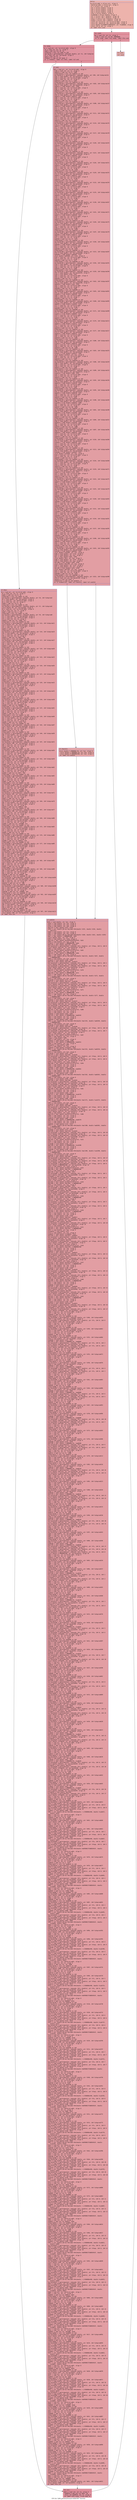 digraph "CFG for 'LBM_performStreamCollideTRT' function" {
	label="CFG for 'LBM_performStreamCollideTRT' function";

	Node0x5598b3d11490 [shape=record,color="#3d50c3ff", style=filled, fillcolor="#d6524470" fontname="Courier",label="{entry:\l|  %srcGrid.addr = alloca ptr, align 8\l  %dstGrid.addr = alloca ptr, align 8\l  %i = alloca i32, align 4\l  %ux = alloca double, align 8\l  %uy = alloca double, align 8\l  %uz = alloca double, align 8\l  %u2 = alloca double, align 8\l  %rho = alloca double, align 8\l  %lambda0 = alloca double, align 8\l  %fs = alloca [20 x double], align 16\l  %fa = alloca [20 x double], align 16\l  %feqs = alloca [20 x double], align 16\l  %feqa = alloca [20 x double], align 16\l  store ptr %srcGrid, ptr %srcGrid.addr, align 8\l  store ptr %dstGrid, ptr %dstGrid.addr, align 8\l  store double 0x3FB0ECF56BE69CA7, ptr %lambda0, align 8\l  store i32 0, ptr %i, align 4\l  br label %for.cond\l}"];
	Node0x5598b3d11490 -> Node0x5598b3d12080[tooltip="entry -> for.cond\nProbability 100.00%" ];
	Node0x5598b3d12080 [shape=record,color="#b70d28ff", style=filled, fillcolor="#b70d2870" fontname="Courier",label="{for.cond:\l|  %0 = load i32, ptr %i, align 4\l  %cmp = icmp slt i32 %0, 26000000\l  br i1 %cmp, label %for.body, label %for.end\l|{<s0>T|<s1>F}}"];
	Node0x5598b3d12080:s0 -> Node0x5598b3d122a0[tooltip="for.cond -> for.body\nProbability 96.88%" ];
	Node0x5598b3d12080:s1 -> Node0x5598b3d12320[tooltip="for.cond -> for.end\nProbability 3.12%" ];
	Node0x5598b3d122a0 [shape=record,color="#b70d28ff", style=filled, fillcolor="#b70d2870" fontname="Courier",label="{for.body:\l|  %1 = load ptr, ptr %srcGrid.addr, align 8\l  %2 = load i32, ptr %i, align 4\l  %add = add nsw i32 19, %2\l  %idxprom = sext i32 %add to i64\l  %arrayidx = getelementptr inbounds double, ptr %1, i64 %idxprom\l  %3 = load i32, ptr %arrayidx, align 4\l  %and = and i32 %3, 1\l  %tobool = icmp ne i32 %and, 0\l  br i1 %tobool, label %if.then, label %if.end\l|{<s0>T|<s1>F}}"];
	Node0x5598b3d122a0:s0 -> Node0x5598b3d11a40[tooltip="for.body -> if.then\nProbability 50.00%" ];
	Node0x5598b3d122a0:s1 -> Node0x5598b3d11ab0[tooltip="for.body -> if.end\nProbability 50.00%" ];
	Node0x5598b3d11a40 [shape=record,color="#3d50c3ff", style=filled, fillcolor="#be242e70" fontname="Courier",label="{if.then:\l|  %4 = load ptr, ptr %srcGrid.addr, align 8\l  %5 = load i32, ptr %i, align 4\l  %add1 = add nsw i32 0, %5\l  %idxprom2 = sext i32 %add1 to i64\l  %arrayidx3 = getelementptr inbounds double, ptr %4, i64 %idxprom2\l  %6 = load double, ptr %arrayidx3, align 8\l  %7 = load ptr, ptr %dstGrid.addr, align 8\l  %8 = load i32, ptr %i, align 4\l  %add4 = add nsw i32 0, %8\l  %idxprom5 = sext i32 %add4 to i64\l  %arrayidx6 = getelementptr inbounds double, ptr %7, i64 %idxprom5\l  store double %6, ptr %arrayidx6, align 8\l  %9 = load ptr, ptr %srcGrid.addr, align 8\l  %10 = load i32, ptr %i, align 4\l  %add7 = add nsw i32 1, %10\l  %idxprom8 = sext i32 %add7 to i64\l  %arrayidx9 = getelementptr inbounds double, ptr %9, i64 %idxprom8\l  %11 = load double, ptr %arrayidx9, align 8\l  %12 = load ptr, ptr %dstGrid.addr, align 8\l  %13 = load i32, ptr %i, align 4\l  %add10 = add nsw i32 -1998, %13\l  %idxprom11 = sext i32 %add10 to i64\l  %arrayidx12 = getelementptr inbounds double, ptr %12, i64 %idxprom11\l  store double %11, ptr %arrayidx12, align 8\l  %14 = load ptr, ptr %srcGrid.addr, align 8\l  %15 = load i32, ptr %i, align 4\l  %add13 = add nsw i32 2, %15\l  %idxprom14 = sext i32 %add13 to i64\l  %arrayidx15 = getelementptr inbounds double, ptr %14, i64 %idxprom14\l  %16 = load double, ptr %arrayidx15, align 8\l  %17 = load ptr, ptr %dstGrid.addr, align 8\l  %18 = load i32, ptr %i, align 4\l  %add16 = add nsw i32 2001, %18\l  %idxprom17 = sext i32 %add16 to i64\l  %arrayidx18 = getelementptr inbounds double, ptr %17, i64 %idxprom17\l  store double %16, ptr %arrayidx18, align 8\l  %19 = load ptr, ptr %srcGrid.addr, align 8\l  %20 = load i32, ptr %i, align 4\l  %add19 = add nsw i32 3, %20\l  %idxprom20 = sext i32 %add19 to i64\l  %arrayidx21 = getelementptr inbounds double, ptr %19, i64 %idxprom20\l  %21 = load double, ptr %arrayidx21, align 8\l  %22 = load ptr, ptr %dstGrid.addr, align 8\l  %23 = load i32, ptr %i, align 4\l  %add22 = add nsw i32 -16, %23\l  %idxprom23 = sext i32 %add22 to i64\l  %arrayidx24 = getelementptr inbounds double, ptr %22, i64 %idxprom23\l  store double %21, ptr %arrayidx24, align 8\l  %24 = load ptr, ptr %srcGrid.addr, align 8\l  %25 = load i32, ptr %i, align 4\l  %add25 = add nsw i32 4, %25\l  %idxprom26 = sext i32 %add25 to i64\l  %arrayidx27 = getelementptr inbounds double, ptr %24, i64 %idxprom26\l  %26 = load double, ptr %arrayidx27, align 8\l  %27 = load ptr, ptr %dstGrid.addr, align 8\l  %28 = load i32, ptr %i, align 4\l  %add28 = add nsw i32 23, %28\l  %idxprom29 = sext i32 %add28 to i64\l  %arrayidx30 = getelementptr inbounds double, ptr %27, i64 %idxprom29\l  store double %26, ptr %arrayidx30, align 8\l  %29 = load ptr, ptr %srcGrid.addr, align 8\l  %30 = load i32, ptr %i, align 4\l  %add31 = add nsw i32 5, %30\l  %idxprom32 = sext i32 %add31 to i64\l  %arrayidx33 = getelementptr inbounds double, ptr %29, i64 %idxprom32\l  %31 = load double, ptr %arrayidx33, align 8\l  %32 = load ptr, ptr %dstGrid.addr, align 8\l  %33 = load i32, ptr %i, align 4\l  %add34 = add nsw i32 -199994, %33\l  %idxprom35 = sext i32 %add34 to i64\l  %arrayidx36 = getelementptr inbounds double, ptr %32, i64 %idxprom35\l  store double %31, ptr %arrayidx36, align 8\l  %34 = load ptr, ptr %srcGrid.addr, align 8\l  %35 = load i32, ptr %i, align 4\l  %add37 = add nsw i32 6, %35\l  %idxprom38 = sext i32 %add37 to i64\l  %arrayidx39 = getelementptr inbounds double, ptr %34, i64 %idxprom38\l  %36 = load double, ptr %arrayidx39, align 8\l  %37 = load ptr, ptr %dstGrid.addr, align 8\l  %38 = load i32, ptr %i, align 4\l  %add40 = add nsw i32 200005, %38\l  %idxprom41 = sext i32 %add40 to i64\l  %arrayidx42 = getelementptr inbounds double, ptr %37, i64 %idxprom41\l  store double %36, ptr %arrayidx42, align 8\l  %39 = load ptr, ptr %srcGrid.addr, align 8\l  %40 = load i32, ptr %i, align 4\l  %add43 = add nsw i32 7, %40\l  %idxprom44 = sext i32 %add43 to i64\l  %arrayidx45 = getelementptr inbounds double, ptr %39, i64 %idxprom44\l  %41 = load double, ptr %arrayidx45, align 8\l  %42 = load ptr, ptr %dstGrid.addr, align 8\l  %43 = load i32, ptr %i, align 4\l  %add46 = add nsw i32 -2010, %43\l  %idxprom47 = sext i32 %add46 to i64\l  %arrayidx48 = getelementptr inbounds double, ptr %42, i64 %idxprom47\l  store double %41, ptr %arrayidx48, align 8\l  %44 = load ptr, ptr %srcGrid.addr, align 8\l  %45 = load i32, ptr %i, align 4\l  %add49 = add nsw i32 8, %45\l  %idxprom50 = sext i32 %add49 to i64\l  %arrayidx51 = getelementptr inbounds double, ptr %44, i64 %idxprom50\l  %46 = load double, ptr %arrayidx51, align 8\l  %47 = load ptr, ptr %dstGrid.addr, align 8\l  %48 = load i32, ptr %i, align 4\l  %add52 = add nsw i32 -1971, %48\l  %idxprom53 = sext i32 %add52 to i64\l  %arrayidx54 = getelementptr inbounds double, ptr %47, i64 %idxprom53\l  store double %46, ptr %arrayidx54, align 8\l  %49 = load ptr, ptr %srcGrid.addr, align 8\l  %50 = load i32, ptr %i, align 4\l  %add55 = add nsw i32 9, %50\l  %idxprom56 = sext i32 %add55 to i64\l  %arrayidx57 = getelementptr inbounds double, ptr %49, i64 %idxprom56\l  %51 = load double, ptr %arrayidx57, align 8\l  %52 = load ptr, ptr %dstGrid.addr, align 8\l  %53 = load i32, ptr %i, align 4\l  %add58 = add nsw i32 1988, %53\l  %idxprom59 = sext i32 %add58 to i64\l  %arrayidx60 = getelementptr inbounds double, ptr %52, i64 %idxprom59\l  store double %51, ptr %arrayidx60, align 8\l  %54 = load ptr, ptr %srcGrid.addr, align 8\l  %55 = load i32, ptr %i, align 4\l  %add61 = add nsw i32 10, %55\l  %idxprom62 = sext i32 %add61 to i64\l  %arrayidx63 = getelementptr inbounds double, ptr %54, i64 %idxprom62\l  %56 = load double, ptr %arrayidx63, align 8\l  %57 = load ptr, ptr %dstGrid.addr, align 8\l  %58 = load i32, ptr %i, align 4\l  %add64 = add nsw i32 2027, %58\l  %idxprom65 = sext i32 %add64 to i64\l  %arrayidx66 = getelementptr inbounds double, ptr %57, i64 %idxprom65\l  store double %56, ptr %arrayidx66, align 8\l  %59 = load ptr, ptr %srcGrid.addr, align 8\l  %60 = load i32, ptr %i, align 4\l  %add67 = add nsw i32 11, %60\l  %idxprom68 = sext i32 %add67 to i64\l  %arrayidx69 = getelementptr inbounds double, ptr %59, i64 %idxprom68\l  %61 = load double, ptr %arrayidx69, align 8\l  %62 = load ptr, ptr %dstGrid.addr, align 8\l  %63 = load i32, ptr %i, align 4\l  %add70 = add nsw i32 -201986, %63\l  %idxprom71 = sext i32 %add70 to i64\l  %arrayidx72 = getelementptr inbounds double, ptr %62, i64 %idxprom71\l  store double %61, ptr %arrayidx72, align 8\l  %64 = load ptr, ptr %srcGrid.addr, align 8\l  %65 = load i32, ptr %i, align 4\l  %add73 = add nsw i32 12, %65\l  %idxprom74 = sext i32 %add73 to i64\l  %arrayidx75 = getelementptr inbounds double, ptr %64, i64 %idxprom74\l  %66 = load double, ptr %arrayidx75, align 8\l  %67 = load ptr, ptr %dstGrid.addr, align 8\l  %68 = load i32, ptr %i, align 4\l  %add76 = add nsw i32 198013, %68\l  %idxprom77 = sext i32 %add76 to i64\l  %arrayidx78 = getelementptr inbounds double, ptr %67, i64 %idxprom77\l  store double %66, ptr %arrayidx78, align 8\l  %69 = load ptr, ptr %srcGrid.addr, align 8\l  %70 = load i32, ptr %i, align 4\l  %add79 = add nsw i32 13, %70\l  %idxprom80 = sext i32 %add79 to i64\l  %arrayidx81 = getelementptr inbounds double, ptr %69, i64 %idxprom80\l  %71 = load double, ptr %arrayidx81, align 8\l  %72 = load ptr, ptr %dstGrid.addr, align 8\l  %73 = load i32, ptr %i, align 4\l  %add82 = add nsw i32 -197988, %73\l  %idxprom83 = sext i32 %add82 to i64\l  %arrayidx84 = getelementptr inbounds double, ptr %72, i64 %idxprom83\l  store double %71, ptr %arrayidx84, align 8\l  %74 = load ptr, ptr %srcGrid.addr, align 8\l  %75 = load i32, ptr %i, align 4\l  %add85 = add nsw i32 14, %75\l  %idxprom86 = sext i32 %add85 to i64\l  %arrayidx87 = getelementptr inbounds double, ptr %74, i64 %idxprom86\l  %76 = load double, ptr %arrayidx87, align 8\l  %77 = load ptr, ptr %dstGrid.addr, align 8\l  %78 = load i32, ptr %i, align 4\l  %add88 = add nsw i32 202011, %78\l  %idxprom89 = sext i32 %add88 to i64\l  %arrayidx90 = getelementptr inbounds double, ptr %77, i64 %idxprom89\l  store double %76, ptr %arrayidx90, align 8\l  %79 = load ptr, ptr %srcGrid.addr, align 8\l  %80 = load i32, ptr %i, align 4\l  %add91 = add nsw i32 15, %80\l  %idxprom92 = sext i32 %add91 to i64\l  %arrayidx93 = getelementptr inbounds double, ptr %79, i64 %idxprom92\l  %81 = load double, ptr %arrayidx93, align 8\l  %82 = load ptr, ptr %dstGrid.addr, align 8\l  %83 = load i32, ptr %i, align 4\l  %add94 = add nsw i32 -200002, %83\l  %idxprom95 = sext i32 %add94 to i64\l  %arrayidx96 = getelementptr inbounds double, ptr %82, i64 %idxprom95\l  store double %81, ptr %arrayidx96, align 8\l  %84 = load ptr, ptr %srcGrid.addr, align 8\l  %85 = load i32, ptr %i, align 4\l  %add97 = add nsw i32 16, %85\l  %idxprom98 = sext i32 %add97 to i64\l  %arrayidx99 = getelementptr inbounds double, ptr %84, i64 %idxprom98\l  %86 = load double, ptr %arrayidx99, align 8\l  %87 = load ptr, ptr %dstGrid.addr, align 8\l  %88 = load i32, ptr %i, align 4\l  %add100 = add nsw i32 199997, %88\l  %idxprom101 = sext i32 %add100 to i64\l  %arrayidx102 = getelementptr inbounds double, ptr %87, i64 %idxprom101\l  store double %86, ptr %arrayidx102, align 8\l  %89 = load ptr, ptr %srcGrid.addr, align 8\l  %90 = load i32, ptr %i, align 4\l  %add103 = add nsw i32 17, %90\l  %idxprom104 = sext i32 %add103 to i64\l  %arrayidx105 = getelementptr inbounds double, ptr %89, i64 %idxprom104\l  %91 = load double, ptr %arrayidx105, align 8\l  %92 = load ptr, ptr %dstGrid.addr, align 8\l  %93 = load i32, ptr %i, align 4\l  %add106 = add nsw i32 -199964, %93\l  %idxprom107 = sext i32 %add106 to i64\l  %arrayidx108 = getelementptr inbounds double, ptr %92, i64 %idxprom107\l  store double %91, ptr %arrayidx108, align 8\l  %94 = load ptr, ptr %srcGrid.addr, align 8\l  %95 = load i32, ptr %i, align 4\l  %add109 = add nsw i32 18, %95\l  %idxprom110 = sext i32 %add109 to i64\l  %arrayidx111 = getelementptr inbounds double, ptr %94, i64 %idxprom110\l  %96 = load double, ptr %arrayidx111, align 8\l  %97 = load ptr, ptr %dstGrid.addr, align 8\l  %98 = load i32, ptr %i, align 4\l  %add112 = add nsw i32 200035, %98\l  %idxprom113 = sext i32 %add112 to i64\l  %arrayidx114 = getelementptr inbounds double, ptr %97, i64 %idxprom113\l  store double %96, ptr %arrayidx114, align 8\l  br label %for.inc\l}"];
	Node0x5598b3d11a40 -> Node0x5598b3d24100[tooltip="if.then -> for.inc\nProbability 100.00%" ];
	Node0x5598b3d11ab0 [shape=record,color="#3d50c3ff", style=filled, fillcolor="#be242e70" fontname="Courier",label="{if.end:\l|  %99 = load ptr, ptr %srcGrid.addr, align 8\l  %100 = load i32, ptr %i, align 4\l  %add115 = add nsw i32 0, %100\l  %idxprom116 = sext i32 %add115 to i64\l  %arrayidx117 = getelementptr inbounds double, ptr %99, i64 %idxprom116\l  %101 = load double, ptr %arrayidx117, align 8\l  %102 = load ptr, ptr %srcGrid.addr, align 8\l  %103 = load i32, ptr %i, align 4\l  %add118 = add nsw i32 1, %103\l  %idxprom119 = sext i32 %add118 to i64\l  %arrayidx120 = getelementptr inbounds double, ptr %102, i64 %idxprom119\l  %104 = load double, ptr %arrayidx120, align 8\l  %add121 = fadd double %101, %104\l  %105 = load ptr, ptr %srcGrid.addr, align 8\l  %106 = load i32, ptr %i, align 4\l  %add122 = add nsw i32 2, %106\l  %idxprom123 = sext i32 %add122 to i64\l  %arrayidx124 = getelementptr inbounds double, ptr %105, i64 %idxprom123\l  %107 = load double, ptr %arrayidx124, align 8\l  %add125 = fadd double %add121, %107\l  %108 = load ptr, ptr %srcGrid.addr, align 8\l  %109 = load i32, ptr %i, align 4\l  %add126 = add nsw i32 3, %109\l  %idxprom127 = sext i32 %add126 to i64\l  %arrayidx128 = getelementptr inbounds double, ptr %108, i64 %idxprom127\l  %110 = load double, ptr %arrayidx128, align 8\l  %add129 = fadd double %add125, %110\l  %111 = load ptr, ptr %srcGrid.addr, align 8\l  %112 = load i32, ptr %i, align 4\l  %add130 = add nsw i32 4, %112\l  %idxprom131 = sext i32 %add130 to i64\l  %arrayidx132 = getelementptr inbounds double, ptr %111, i64 %idxprom131\l  %113 = load double, ptr %arrayidx132, align 8\l  %add133 = fadd double %add129, %113\l  %114 = load ptr, ptr %srcGrid.addr, align 8\l  %115 = load i32, ptr %i, align 4\l  %add134 = add nsw i32 5, %115\l  %idxprom135 = sext i32 %add134 to i64\l  %arrayidx136 = getelementptr inbounds double, ptr %114, i64 %idxprom135\l  %116 = load double, ptr %arrayidx136, align 8\l  %add137 = fadd double %add133, %116\l  %117 = load ptr, ptr %srcGrid.addr, align 8\l  %118 = load i32, ptr %i, align 4\l  %add138 = add nsw i32 6, %118\l  %idxprom139 = sext i32 %add138 to i64\l  %arrayidx140 = getelementptr inbounds double, ptr %117, i64 %idxprom139\l  %119 = load double, ptr %arrayidx140, align 8\l  %add141 = fadd double %add137, %119\l  %120 = load ptr, ptr %srcGrid.addr, align 8\l  %121 = load i32, ptr %i, align 4\l  %add142 = add nsw i32 7, %121\l  %idxprom143 = sext i32 %add142 to i64\l  %arrayidx144 = getelementptr inbounds double, ptr %120, i64 %idxprom143\l  %122 = load double, ptr %arrayidx144, align 8\l  %add145 = fadd double %add141, %122\l  %123 = load ptr, ptr %srcGrid.addr, align 8\l  %124 = load i32, ptr %i, align 4\l  %add146 = add nsw i32 8, %124\l  %idxprom147 = sext i32 %add146 to i64\l  %arrayidx148 = getelementptr inbounds double, ptr %123, i64 %idxprom147\l  %125 = load double, ptr %arrayidx148, align 8\l  %add149 = fadd double %add145, %125\l  %126 = load ptr, ptr %srcGrid.addr, align 8\l  %127 = load i32, ptr %i, align 4\l  %add150 = add nsw i32 9, %127\l  %idxprom151 = sext i32 %add150 to i64\l  %arrayidx152 = getelementptr inbounds double, ptr %126, i64 %idxprom151\l  %128 = load double, ptr %arrayidx152, align 8\l  %add153 = fadd double %add149, %128\l  %129 = load ptr, ptr %srcGrid.addr, align 8\l  %130 = load i32, ptr %i, align 4\l  %add154 = add nsw i32 10, %130\l  %idxprom155 = sext i32 %add154 to i64\l  %arrayidx156 = getelementptr inbounds double, ptr %129, i64 %idxprom155\l  %131 = load double, ptr %arrayidx156, align 8\l  %add157 = fadd double %add153, %131\l  %132 = load ptr, ptr %srcGrid.addr, align 8\l  %133 = load i32, ptr %i, align 4\l  %add158 = add nsw i32 11, %133\l  %idxprom159 = sext i32 %add158 to i64\l  %arrayidx160 = getelementptr inbounds double, ptr %132, i64 %idxprom159\l  %134 = load double, ptr %arrayidx160, align 8\l  %add161 = fadd double %add157, %134\l  %135 = load ptr, ptr %srcGrid.addr, align 8\l  %136 = load i32, ptr %i, align 4\l  %add162 = add nsw i32 12, %136\l  %idxprom163 = sext i32 %add162 to i64\l  %arrayidx164 = getelementptr inbounds double, ptr %135, i64 %idxprom163\l  %137 = load double, ptr %arrayidx164, align 8\l  %add165 = fadd double %add161, %137\l  %138 = load ptr, ptr %srcGrid.addr, align 8\l  %139 = load i32, ptr %i, align 4\l  %add166 = add nsw i32 13, %139\l  %idxprom167 = sext i32 %add166 to i64\l  %arrayidx168 = getelementptr inbounds double, ptr %138, i64 %idxprom167\l  %140 = load double, ptr %arrayidx168, align 8\l  %add169 = fadd double %add165, %140\l  %141 = load ptr, ptr %srcGrid.addr, align 8\l  %142 = load i32, ptr %i, align 4\l  %add170 = add nsw i32 14, %142\l  %idxprom171 = sext i32 %add170 to i64\l  %arrayidx172 = getelementptr inbounds double, ptr %141, i64 %idxprom171\l  %143 = load double, ptr %arrayidx172, align 8\l  %add173 = fadd double %add169, %143\l  %144 = load ptr, ptr %srcGrid.addr, align 8\l  %145 = load i32, ptr %i, align 4\l  %add174 = add nsw i32 15, %145\l  %idxprom175 = sext i32 %add174 to i64\l  %arrayidx176 = getelementptr inbounds double, ptr %144, i64 %idxprom175\l  %146 = load double, ptr %arrayidx176, align 8\l  %add177 = fadd double %add173, %146\l  %147 = load ptr, ptr %srcGrid.addr, align 8\l  %148 = load i32, ptr %i, align 4\l  %add178 = add nsw i32 16, %148\l  %idxprom179 = sext i32 %add178 to i64\l  %arrayidx180 = getelementptr inbounds double, ptr %147, i64 %idxprom179\l  %149 = load double, ptr %arrayidx180, align 8\l  %add181 = fadd double %add177, %149\l  %150 = load ptr, ptr %srcGrid.addr, align 8\l  %151 = load i32, ptr %i, align 4\l  %add182 = add nsw i32 17, %151\l  %idxprom183 = sext i32 %add182 to i64\l  %arrayidx184 = getelementptr inbounds double, ptr %150, i64 %idxprom183\l  %152 = load double, ptr %arrayidx184, align 8\l  %add185 = fadd double %add181, %152\l  %153 = load ptr, ptr %srcGrid.addr, align 8\l  %154 = load i32, ptr %i, align 4\l  %add186 = add nsw i32 18, %154\l  %idxprom187 = sext i32 %add186 to i64\l  %arrayidx188 = getelementptr inbounds double, ptr %153, i64 %idxprom187\l  %155 = load double, ptr %arrayidx188, align 8\l  %add189 = fadd double %add185, %155\l  store double %add189, ptr %rho, align 8\l  %156 = load ptr, ptr %srcGrid.addr, align 8\l  %157 = load i32, ptr %i, align 4\l  %add190 = add nsw i32 3, %157\l  %idxprom191 = sext i32 %add190 to i64\l  %arrayidx192 = getelementptr inbounds double, ptr %156, i64 %idxprom191\l  %158 = load double, ptr %arrayidx192, align 8\l  %159 = load ptr, ptr %srcGrid.addr, align 8\l  %160 = load i32, ptr %i, align 4\l  %add193 = add nsw i32 4, %160\l  %idxprom194 = sext i32 %add193 to i64\l  %arrayidx195 = getelementptr inbounds double, ptr %159, i64 %idxprom194\l  %161 = load double, ptr %arrayidx195, align 8\l  %sub = fsub double %158, %161\l  %162 = load ptr, ptr %srcGrid.addr, align 8\l  %163 = load i32, ptr %i, align 4\l  %add196 = add nsw i32 7, %163\l  %idxprom197 = sext i32 %add196 to i64\l  %arrayidx198 = getelementptr inbounds double, ptr %162, i64 %idxprom197\l  %164 = load double, ptr %arrayidx198, align 8\l  %add199 = fadd double %sub, %164\l  %165 = load ptr, ptr %srcGrid.addr, align 8\l  %166 = load i32, ptr %i, align 4\l  %add200 = add nsw i32 8, %166\l  %idxprom201 = sext i32 %add200 to i64\l  %arrayidx202 = getelementptr inbounds double, ptr %165, i64 %idxprom201\l  %167 = load double, ptr %arrayidx202, align 8\l  %sub203 = fsub double %add199, %167\l  %168 = load ptr, ptr %srcGrid.addr, align 8\l  %169 = load i32, ptr %i, align 4\l  %add204 = add nsw i32 9, %169\l  %idxprom205 = sext i32 %add204 to i64\l  %arrayidx206 = getelementptr inbounds double, ptr %168, i64 %idxprom205\l  %170 = load double, ptr %arrayidx206, align 8\l  %add207 = fadd double %sub203, %170\l  %171 = load ptr, ptr %srcGrid.addr, align 8\l  %172 = load i32, ptr %i, align 4\l  %add208 = add nsw i32 10, %172\l  %idxprom209 = sext i32 %add208 to i64\l  %arrayidx210 = getelementptr inbounds double, ptr %171, i64 %idxprom209\l  %173 = load double, ptr %arrayidx210, align 8\l  %sub211 = fsub double %add207, %173\l  %174 = load ptr, ptr %srcGrid.addr, align 8\l  %175 = load i32, ptr %i, align 4\l  %add212 = add nsw i32 15, %175\l  %idxprom213 = sext i32 %add212 to i64\l  %arrayidx214 = getelementptr inbounds double, ptr %174, i64 %idxprom213\l  %176 = load double, ptr %arrayidx214, align 8\l  %add215 = fadd double %sub211, %176\l  %177 = load ptr, ptr %srcGrid.addr, align 8\l  %178 = load i32, ptr %i, align 4\l  %add216 = add nsw i32 16, %178\l  %idxprom217 = sext i32 %add216 to i64\l  %arrayidx218 = getelementptr inbounds double, ptr %177, i64 %idxprom217\l  %179 = load double, ptr %arrayidx218, align 8\l  %add219 = fadd double %add215, %179\l  %180 = load ptr, ptr %srcGrid.addr, align 8\l  %181 = load i32, ptr %i, align 4\l  %add220 = add nsw i32 17, %181\l  %idxprom221 = sext i32 %add220 to i64\l  %arrayidx222 = getelementptr inbounds double, ptr %180, i64 %idxprom221\l  %182 = load double, ptr %arrayidx222, align 8\l  %sub223 = fsub double %add219, %182\l  %183 = load ptr, ptr %srcGrid.addr, align 8\l  %184 = load i32, ptr %i, align 4\l  %add224 = add nsw i32 18, %184\l  %idxprom225 = sext i32 %add224 to i64\l  %arrayidx226 = getelementptr inbounds double, ptr %183, i64 %idxprom225\l  %185 = load double, ptr %arrayidx226, align 8\l  %sub227 = fsub double %sub223, %185\l  store double %sub227, ptr %ux, align 8\l  %186 = load ptr, ptr %srcGrid.addr, align 8\l  %187 = load i32, ptr %i, align 4\l  %add228 = add nsw i32 1, %187\l  %idxprom229 = sext i32 %add228 to i64\l  %arrayidx230 = getelementptr inbounds double, ptr %186, i64 %idxprom229\l  %188 = load double, ptr %arrayidx230, align 8\l  %189 = load ptr, ptr %srcGrid.addr, align 8\l  %190 = load i32, ptr %i, align 4\l  %add231 = add nsw i32 2, %190\l  %idxprom232 = sext i32 %add231 to i64\l  %arrayidx233 = getelementptr inbounds double, ptr %189, i64 %idxprom232\l  %191 = load double, ptr %arrayidx233, align 8\l  %sub234 = fsub double %188, %191\l  %192 = load ptr, ptr %srcGrid.addr, align 8\l  %193 = load i32, ptr %i, align 4\l  %add235 = add nsw i32 7, %193\l  %idxprom236 = sext i32 %add235 to i64\l  %arrayidx237 = getelementptr inbounds double, ptr %192, i64 %idxprom236\l  %194 = load double, ptr %arrayidx237, align 8\l  %add238 = fadd double %sub234, %194\l  %195 = load ptr, ptr %srcGrid.addr, align 8\l  %196 = load i32, ptr %i, align 4\l  %add239 = add nsw i32 8, %196\l  %idxprom240 = sext i32 %add239 to i64\l  %arrayidx241 = getelementptr inbounds double, ptr %195, i64 %idxprom240\l  %197 = load double, ptr %arrayidx241, align 8\l  %add242 = fadd double %add238, %197\l  %198 = load ptr, ptr %srcGrid.addr, align 8\l  %199 = load i32, ptr %i, align 4\l  %add243 = add nsw i32 9, %199\l  %idxprom244 = sext i32 %add243 to i64\l  %arrayidx245 = getelementptr inbounds double, ptr %198, i64 %idxprom244\l  %200 = load double, ptr %arrayidx245, align 8\l  %sub246 = fsub double %add242, %200\l  %201 = load ptr, ptr %srcGrid.addr, align 8\l  %202 = load i32, ptr %i, align 4\l  %add247 = add nsw i32 10, %202\l  %idxprom248 = sext i32 %add247 to i64\l  %arrayidx249 = getelementptr inbounds double, ptr %201, i64 %idxprom248\l  %203 = load double, ptr %arrayidx249, align 8\l  %sub250 = fsub double %sub246, %203\l  %204 = load ptr, ptr %srcGrid.addr, align 8\l  %205 = load i32, ptr %i, align 4\l  %add251 = add nsw i32 11, %205\l  %idxprom252 = sext i32 %add251 to i64\l  %arrayidx253 = getelementptr inbounds double, ptr %204, i64 %idxprom252\l  %206 = load double, ptr %arrayidx253, align 8\l  %add254 = fadd double %sub250, %206\l  %207 = load ptr, ptr %srcGrid.addr, align 8\l  %208 = load i32, ptr %i, align 4\l  %add255 = add nsw i32 12, %208\l  %idxprom256 = sext i32 %add255 to i64\l  %arrayidx257 = getelementptr inbounds double, ptr %207, i64 %idxprom256\l  %209 = load double, ptr %arrayidx257, align 8\l  %add258 = fadd double %add254, %209\l  %210 = load ptr, ptr %srcGrid.addr, align 8\l  %211 = load i32, ptr %i, align 4\l  %add259 = add nsw i32 13, %211\l  %idxprom260 = sext i32 %add259 to i64\l  %arrayidx261 = getelementptr inbounds double, ptr %210, i64 %idxprom260\l  %212 = load double, ptr %arrayidx261, align 8\l  %sub262 = fsub double %add258, %212\l  %213 = load ptr, ptr %srcGrid.addr, align 8\l  %214 = load i32, ptr %i, align 4\l  %add263 = add nsw i32 14, %214\l  %idxprom264 = sext i32 %add263 to i64\l  %arrayidx265 = getelementptr inbounds double, ptr %213, i64 %idxprom264\l  %215 = load double, ptr %arrayidx265, align 8\l  %sub266 = fsub double %sub262, %215\l  store double %sub266, ptr %uy, align 8\l  %216 = load ptr, ptr %srcGrid.addr, align 8\l  %217 = load i32, ptr %i, align 4\l  %add267 = add nsw i32 5, %217\l  %idxprom268 = sext i32 %add267 to i64\l  %arrayidx269 = getelementptr inbounds double, ptr %216, i64 %idxprom268\l  %218 = load double, ptr %arrayidx269, align 8\l  %219 = load ptr, ptr %srcGrid.addr, align 8\l  %220 = load i32, ptr %i, align 4\l  %add270 = add nsw i32 6, %220\l  %idxprom271 = sext i32 %add270 to i64\l  %arrayidx272 = getelementptr inbounds double, ptr %219, i64 %idxprom271\l  %221 = load double, ptr %arrayidx272, align 8\l  %sub273 = fsub double %218, %221\l  %222 = load ptr, ptr %srcGrid.addr, align 8\l  %223 = load i32, ptr %i, align 4\l  %add274 = add nsw i32 11, %223\l  %idxprom275 = sext i32 %add274 to i64\l  %arrayidx276 = getelementptr inbounds double, ptr %222, i64 %idxprom275\l  %224 = load double, ptr %arrayidx276, align 8\l  %add277 = fadd double %sub273, %224\l  %225 = load ptr, ptr %srcGrid.addr, align 8\l  %226 = load i32, ptr %i, align 4\l  %add278 = add nsw i32 12, %226\l  %idxprom279 = sext i32 %add278 to i64\l  %arrayidx280 = getelementptr inbounds double, ptr %225, i64 %idxprom279\l  %227 = load double, ptr %arrayidx280, align 8\l  %sub281 = fsub double %add277, %227\l  %228 = load ptr, ptr %srcGrid.addr, align 8\l  %229 = load i32, ptr %i, align 4\l  %add282 = add nsw i32 13, %229\l  %idxprom283 = sext i32 %add282 to i64\l  %arrayidx284 = getelementptr inbounds double, ptr %228, i64 %idxprom283\l  %230 = load double, ptr %arrayidx284, align 8\l  %add285 = fadd double %sub281, %230\l  %231 = load ptr, ptr %srcGrid.addr, align 8\l  %232 = load i32, ptr %i, align 4\l  %add286 = add nsw i32 14, %232\l  %idxprom287 = sext i32 %add286 to i64\l  %arrayidx288 = getelementptr inbounds double, ptr %231, i64 %idxprom287\l  %233 = load double, ptr %arrayidx288, align 8\l  %sub289 = fsub double %add285, %233\l  %234 = load ptr, ptr %srcGrid.addr, align 8\l  %235 = load i32, ptr %i, align 4\l  %add290 = add nsw i32 15, %235\l  %idxprom291 = sext i32 %add290 to i64\l  %arrayidx292 = getelementptr inbounds double, ptr %234, i64 %idxprom291\l  %236 = load double, ptr %arrayidx292, align 8\l  %add293 = fadd double %sub289, %236\l  %237 = load ptr, ptr %srcGrid.addr, align 8\l  %238 = load i32, ptr %i, align 4\l  %add294 = add nsw i32 16, %238\l  %idxprom295 = sext i32 %add294 to i64\l  %arrayidx296 = getelementptr inbounds double, ptr %237, i64 %idxprom295\l  %239 = load double, ptr %arrayidx296, align 8\l  %sub297 = fsub double %add293, %239\l  %240 = load ptr, ptr %srcGrid.addr, align 8\l  %241 = load i32, ptr %i, align 4\l  %add298 = add nsw i32 17, %241\l  %idxprom299 = sext i32 %add298 to i64\l  %arrayidx300 = getelementptr inbounds double, ptr %240, i64 %idxprom299\l  %242 = load double, ptr %arrayidx300, align 8\l  %add301 = fadd double %sub297, %242\l  %243 = load ptr, ptr %srcGrid.addr, align 8\l  %244 = load i32, ptr %i, align 4\l  %add302 = add nsw i32 18, %244\l  %idxprom303 = sext i32 %add302 to i64\l  %arrayidx304 = getelementptr inbounds double, ptr %243, i64 %idxprom303\l  %245 = load double, ptr %arrayidx304, align 8\l  %sub305 = fsub double %add301, %245\l  store double %sub305, ptr %uz, align 8\l  %246 = load double, ptr %rho, align 8\l  %247 = load double, ptr %ux, align 8\l  %div = fdiv double %247, %246\l  store double %div, ptr %ux, align 8\l  %248 = load double, ptr %rho, align 8\l  %249 = load double, ptr %uy, align 8\l  %div306 = fdiv double %249, %248\l  store double %div306, ptr %uy, align 8\l  %250 = load double, ptr %rho, align 8\l  %251 = load double, ptr %uz, align 8\l  %div307 = fdiv double %251, %250\l  store double %div307, ptr %uz, align 8\l  %252 = load ptr, ptr %srcGrid.addr, align 8\l  %253 = load i32, ptr %i, align 4\l  %add308 = add nsw i32 19, %253\l  %idxprom309 = sext i32 %add308 to i64\l  %arrayidx310 = getelementptr inbounds double, ptr %252, i64 %idxprom309\l  %254 = load i32, ptr %arrayidx310, align 4\l  %and311 = and i32 %254, 2\l  %tobool312 = icmp ne i32 %and311, 0\l  br i1 %tobool312, label %if.then313, label %if.end314\l|{<s0>T|<s1>F}}"];
	Node0x5598b3d11ab0:s0 -> Node0x5598b3d399a0[tooltip="if.end -> if.then313\nProbability 50.00%" ];
	Node0x5598b3d11ab0:s1 -> Node0x5598b3d39a20[tooltip="if.end -> if.end314\nProbability 50.00%" ];
	Node0x5598b3d399a0 [shape=record,color="#3d50c3ff", style=filled, fillcolor="#c5333470" fontname="Courier",label="{if.then313:\l|  store double 5.000000e-03, ptr %ux, align 8\l  store double 2.000000e-03, ptr %uy, align 8\l  store double 0.000000e+00, ptr %uz, align 8\l  br label %if.end314\l}"];
	Node0x5598b3d399a0 -> Node0x5598b3d39a20[tooltip="if.then313 -> if.end314\nProbability 100.00%" ];
	Node0x5598b3d39a20 [shape=record,color="#3d50c3ff", style=filled, fillcolor="#be242e70" fontname="Courier",label="{if.end314:\l|  %255 = load double, ptr %ux, align 8\l  %256 = load double, ptr %ux, align 8\l  %257 = load double, ptr %uy, align 8\l  %258 = load double, ptr %uy, align 8\l  %mul315 = fmul double %257, %258\l  %259 = call double @llvm.fmuladd.f64(double %255, double %256, double\l... %mul315)\l  %260 = load double, ptr %uz, align 8\l  %261 = load double, ptr %uz, align 8\l  %262 = call double @llvm.fmuladd.f64(double %260, double %261, double %259)\l  %mul = fmul double 1.500000e+00, %262\l  store double %mul, ptr %u2, align 8\l  %263 = load double, ptr %rho, align 8\l  %mul316 = fmul double 0x3FD5555555555555, %263\l  %264 = load double, ptr %u2, align 8\l  %sub317 = fsub double 1.000000e+00, %264\l  %mul318 = fmul double %mul316, %sub317\l  %arrayidx319 = getelementptr inbounds [20 x double], ptr %feqs, i64 0, i64 0\l  store double %mul318, ptr %arrayidx319, align 16\l  %265 = load double, ptr %rho, align 8\l  %mul320 = fmul double 0x3FAC71C71C71C71C, %265\l  %266 = load double, ptr %uy, align 8\l  %mul321 = fmul double 4.500000e+00, %266\l  %267 = load double, ptr %uy, align 8\l  %268 = call double @llvm.fmuladd.f64(double %mul321, double %267, double\l... 1.000000e+00)\l  %269 = load double, ptr %u2, align 8\l  %sub323 = fsub double %268, %269\l  %mul324 = fmul double %mul320, %sub323\l  %arrayidx325 = getelementptr inbounds [20 x double], ptr %feqs, i64 0, i64 2\l  store double %mul324, ptr %arrayidx325, align 16\l  %arrayidx326 = getelementptr inbounds [20 x double], ptr %feqs, i64 0, i64 1\l  store double %mul324, ptr %arrayidx326, align 8\l  %270 = load double, ptr %rho, align 8\l  %mul327 = fmul double 0x3FAC71C71C71C71C, %270\l  %271 = load double, ptr %ux, align 8\l  %mul328 = fmul double 4.500000e+00, %271\l  %272 = load double, ptr %ux, align 8\l  %273 = call double @llvm.fmuladd.f64(double %mul328, double %272, double\l... 1.000000e+00)\l  %274 = load double, ptr %u2, align 8\l  %sub330 = fsub double %273, %274\l  %mul331 = fmul double %mul327, %sub330\l  %arrayidx332 = getelementptr inbounds [20 x double], ptr %feqs, i64 0, i64 4\l  store double %mul331, ptr %arrayidx332, align 16\l  %arrayidx333 = getelementptr inbounds [20 x double], ptr %feqs, i64 0, i64 3\l  store double %mul331, ptr %arrayidx333, align 8\l  %275 = load double, ptr %rho, align 8\l  %mul334 = fmul double 0x3FAC71C71C71C71C, %275\l  %276 = load double, ptr %uz, align 8\l  %mul335 = fmul double 4.500000e+00, %276\l  %277 = load double, ptr %uz, align 8\l  %278 = call double @llvm.fmuladd.f64(double %mul335, double %277, double\l... 1.000000e+00)\l  %279 = load double, ptr %u2, align 8\l  %sub337 = fsub double %278, %279\l  %mul338 = fmul double %mul334, %sub337\l  %arrayidx339 = getelementptr inbounds [20 x double], ptr %feqs, i64 0, i64 6\l  store double %mul338, ptr %arrayidx339, align 16\l  %arrayidx340 = getelementptr inbounds [20 x double], ptr %feqs, i64 0, i64 5\l  store double %mul338, ptr %arrayidx340, align 8\l  %280 = load double, ptr %rho, align 8\l  %mul341 = fmul double 0x3F9C71C71C71C71C, %280\l  %281 = load double, ptr %ux, align 8\l  %282 = load double, ptr %uy, align 8\l  %add342 = fadd double %281, %282\l  %mul343 = fmul double 4.500000e+00, %add342\l  %283 = load double, ptr %ux, align 8\l  %284 = load double, ptr %uy, align 8\l  %add344 = fadd double %283, %284\l  %285 = call double @llvm.fmuladd.f64(double %mul343, double %add344, double\l... 1.000000e+00)\l  %286 = load double, ptr %u2, align 8\l  %sub346 = fsub double %285, %286\l  %mul347 = fmul double %mul341, %sub346\l  %arrayidx348 = getelementptr inbounds [20 x double], ptr %feqs, i64 0, i64 10\l  store double %mul347, ptr %arrayidx348, align 16\l  %arrayidx349 = getelementptr inbounds [20 x double], ptr %feqs, i64 0, i64 7\l  store double %mul347, ptr %arrayidx349, align 8\l  %287 = load double, ptr %rho, align 8\l  %mul350 = fmul double 0x3F9C71C71C71C71C, %287\l  %288 = load double, ptr %ux, align 8\l  %fneg = fneg double %288\l  %289 = load double, ptr %uy, align 8\l  %add351 = fadd double %fneg, %289\l  %mul352 = fmul double 4.500000e+00, %add351\l  %290 = load double, ptr %ux, align 8\l  %fneg353 = fneg double %290\l  %291 = load double, ptr %uy, align 8\l  %add354 = fadd double %fneg353, %291\l  %292 = call double @llvm.fmuladd.f64(double %mul352, double %add354, double\l... 1.000000e+00)\l  %293 = load double, ptr %u2, align 8\l  %sub356 = fsub double %292, %293\l  %mul357 = fmul double %mul350, %sub356\l  %arrayidx358 = getelementptr inbounds [20 x double], ptr %feqs, i64 0, i64 9\l  store double %mul357, ptr %arrayidx358, align 8\l  %arrayidx359 = getelementptr inbounds [20 x double], ptr %feqs, i64 0, i64 8\l  store double %mul357, ptr %arrayidx359, align 16\l  %294 = load double, ptr %rho, align 8\l  %mul360 = fmul double 0x3F9C71C71C71C71C, %294\l  %295 = load double, ptr %uy, align 8\l  %296 = load double, ptr %uz, align 8\l  %add361 = fadd double %295, %296\l  %mul362 = fmul double 4.500000e+00, %add361\l  %297 = load double, ptr %uy, align 8\l  %298 = load double, ptr %uz, align 8\l  %add363 = fadd double %297, %298\l  %299 = call double @llvm.fmuladd.f64(double %mul362, double %add363, double\l... 1.000000e+00)\l  %300 = load double, ptr %u2, align 8\l  %sub365 = fsub double %299, %300\l  %mul366 = fmul double %mul360, %sub365\l  %arrayidx367 = getelementptr inbounds [20 x double], ptr %feqs, i64 0, i64 14\l  store double %mul366, ptr %arrayidx367, align 16\l  %arrayidx368 = getelementptr inbounds [20 x double], ptr %feqs, i64 0, i64 11\l  store double %mul366, ptr %arrayidx368, align 8\l  %301 = load double, ptr %rho, align 8\l  %mul369 = fmul double 0x3F9C71C71C71C71C, %301\l  %302 = load double, ptr %uy, align 8\l  %303 = load double, ptr %uz, align 8\l  %sub370 = fsub double %302, %303\l  %mul371 = fmul double 4.500000e+00, %sub370\l  %304 = load double, ptr %uy, align 8\l  %305 = load double, ptr %uz, align 8\l  %sub372 = fsub double %304, %305\l  %306 = call double @llvm.fmuladd.f64(double %mul371, double %sub372, double\l... 1.000000e+00)\l  %307 = load double, ptr %u2, align 8\l  %sub374 = fsub double %306, %307\l  %mul375 = fmul double %mul369, %sub374\l  %arrayidx376 = getelementptr inbounds [20 x double], ptr %feqs, i64 0, i64 13\l  store double %mul375, ptr %arrayidx376, align 8\l  %arrayidx377 = getelementptr inbounds [20 x double], ptr %feqs, i64 0, i64 12\l  store double %mul375, ptr %arrayidx377, align 16\l  %308 = load double, ptr %rho, align 8\l  %mul378 = fmul double 0x3F9C71C71C71C71C, %308\l  %309 = load double, ptr %ux, align 8\l  %310 = load double, ptr %uz, align 8\l  %add379 = fadd double %309, %310\l  %mul380 = fmul double 4.500000e+00, %add379\l  %311 = load double, ptr %ux, align 8\l  %312 = load double, ptr %uz, align 8\l  %add381 = fadd double %311, %312\l  %313 = call double @llvm.fmuladd.f64(double %mul380, double %add381, double\l... 1.000000e+00)\l  %314 = load double, ptr %u2, align 8\l  %sub383 = fsub double %313, %314\l  %mul384 = fmul double %mul378, %sub383\l  %arrayidx385 = getelementptr inbounds [20 x double], ptr %feqs, i64 0, i64 18\l  store double %mul384, ptr %arrayidx385, align 16\l  %arrayidx386 = getelementptr inbounds [20 x double], ptr %feqs, i64 0, i64 15\l  store double %mul384, ptr %arrayidx386, align 8\l  %315 = load double, ptr %rho, align 8\l  %mul387 = fmul double 0x3F9C71C71C71C71C, %315\l  %316 = load double, ptr %ux, align 8\l  %317 = load double, ptr %uz, align 8\l  %sub388 = fsub double %316, %317\l  %mul389 = fmul double 4.500000e+00, %sub388\l  %318 = load double, ptr %ux, align 8\l  %319 = load double, ptr %uz, align 8\l  %sub390 = fsub double %318, %319\l  %320 = call double @llvm.fmuladd.f64(double %mul389, double %sub390, double\l... 1.000000e+00)\l  %321 = load double, ptr %u2, align 8\l  %sub392 = fsub double %320, %321\l  %mul393 = fmul double %mul387, %sub392\l  %arrayidx394 = getelementptr inbounds [20 x double], ptr %feqs, i64 0, i64 17\l  store double %mul393, ptr %arrayidx394, align 8\l  %arrayidx395 = getelementptr inbounds [20 x double], ptr %feqs, i64 0, i64 16\l  store double %mul393, ptr %arrayidx395, align 16\l  %arrayidx396 = getelementptr inbounds [20 x double], ptr %feqa, i64 0, i64 0\l  store double 0.000000e+00, ptr %arrayidx396, align 16\l  %322 = load double, ptr %rho, align 8\l  %mul397 = fmul double 0x3FAC71C71C71C71C, %322\l  %mul398 = fmul double %mul397, 3.000000e+00\l  %323 = load double, ptr %uy, align 8\l  %mul399 = fmul double %mul398, %323\l  %arrayidx400 = getelementptr inbounds [20 x double], ptr %feqa, i64 0, i64 1\l  store double %mul399, ptr %arrayidx400, align 8\l  %fneg401 = fneg double %mul399\l  %arrayidx402 = getelementptr inbounds [20 x double], ptr %feqa, i64 0, i64 2\l  store double %fneg401, ptr %arrayidx402, align 16\l  %324 = load double, ptr %rho, align 8\l  %mul403 = fmul double 0x3FAC71C71C71C71C, %324\l  %mul404 = fmul double %mul403, 3.000000e+00\l  %325 = load double, ptr %ux, align 8\l  %mul405 = fmul double %mul404, %325\l  %arrayidx406 = getelementptr inbounds [20 x double], ptr %feqa, i64 0, i64 3\l  store double %mul405, ptr %arrayidx406, align 8\l  %fneg407 = fneg double %mul405\l  %arrayidx408 = getelementptr inbounds [20 x double], ptr %feqa, i64 0, i64 4\l  store double %fneg407, ptr %arrayidx408, align 16\l  %326 = load double, ptr %rho, align 8\l  %mul409 = fmul double 0x3FAC71C71C71C71C, %326\l  %mul410 = fmul double %mul409, 3.000000e+00\l  %327 = load double, ptr %uz, align 8\l  %mul411 = fmul double %mul410, %327\l  %arrayidx412 = getelementptr inbounds [20 x double], ptr %feqa, i64 0, i64 5\l  store double %mul411, ptr %arrayidx412, align 8\l  %fneg413 = fneg double %mul411\l  %arrayidx414 = getelementptr inbounds [20 x double], ptr %feqa, i64 0, i64 6\l  store double %fneg413, ptr %arrayidx414, align 16\l  %328 = load double, ptr %rho, align 8\l  %mul415 = fmul double 0x3F9C71C71C71C71C, %328\l  %mul416 = fmul double %mul415, 3.000000e+00\l  %329 = load double, ptr %ux, align 8\l  %330 = load double, ptr %uy, align 8\l  %add417 = fadd double %329, %330\l  %mul418 = fmul double %mul416, %add417\l  %arrayidx419 = getelementptr inbounds [20 x double], ptr %feqa, i64 0, i64 7\l  store double %mul418, ptr %arrayidx419, align 8\l  %fneg420 = fneg double %mul418\l  %arrayidx421 = getelementptr inbounds [20 x double], ptr %feqa, i64 0, i64 10\l  store double %fneg420, ptr %arrayidx421, align 16\l  %331 = load double, ptr %rho, align 8\l  %mul422 = fmul double 0x3F9C71C71C71C71C, %331\l  %mul423 = fmul double %mul422, 3.000000e+00\l  %332 = load double, ptr %ux, align 8\l  %fneg424 = fneg double %332\l  %333 = load double, ptr %uy, align 8\l  %add425 = fadd double %fneg424, %333\l  %mul426 = fmul double %mul423, %add425\l  %arrayidx427 = getelementptr inbounds [20 x double], ptr %feqa, i64 0, i64 8\l  store double %mul426, ptr %arrayidx427, align 16\l  %fneg428 = fneg double %mul426\l  %arrayidx429 = getelementptr inbounds [20 x double], ptr %feqa, i64 0, i64 9\l  store double %fneg428, ptr %arrayidx429, align 8\l  %334 = load double, ptr %rho, align 8\l  %mul430 = fmul double 0x3F9C71C71C71C71C, %334\l  %mul431 = fmul double %mul430, 3.000000e+00\l  %335 = load double, ptr %uy, align 8\l  %336 = load double, ptr %uz, align 8\l  %add432 = fadd double %335, %336\l  %mul433 = fmul double %mul431, %add432\l  %arrayidx434 = getelementptr inbounds [20 x double], ptr %feqa, i64 0, i64 11\l  store double %mul433, ptr %arrayidx434, align 8\l  %fneg435 = fneg double %mul433\l  %arrayidx436 = getelementptr inbounds [20 x double], ptr %feqa, i64 0, i64 14\l  store double %fneg435, ptr %arrayidx436, align 16\l  %337 = load double, ptr %rho, align 8\l  %mul437 = fmul double 0x3F9C71C71C71C71C, %337\l  %mul438 = fmul double %mul437, 3.000000e+00\l  %338 = load double, ptr %uy, align 8\l  %339 = load double, ptr %uz, align 8\l  %sub439 = fsub double %338, %339\l  %mul440 = fmul double %mul438, %sub439\l  %arrayidx441 = getelementptr inbounds [20 x double], ptr %feqa, i64 0, i64 12\l  store double %mul440, ptr %arrayidx441, align 16\l  %fneg442 = fneg double %mul440\l  %arrayidx443 = getelementptr inbounds [20 x double], ptr %feqa, i64 0, i64 13\l  store double %fneg442, ptr %arrayidx443, align 8\l  %340 = load double, ptr %rho, align 8\l  %mul444 = fmul double 0x3F9C71C71C71C71C, %340\l  %mul445 = fmul double %mul444, 3.000000e+00\l  %341 = load double, ptr %ux, align 8\l  %342 = load double, ptr %uz, align 8\l  %add446 = fadd double %341, %342\l  %mul447 = fmul double %mul445, %add446\l  %arrayidx448 = getelementptr inbounds [20 x double], ptr %feqa, i64 0, i64 15\l  store double %mul447, ptr %arrayidx448, align 8\l  %fneg449 = fneg double %mul447\l  %arrayidx450 = getelementptr inbounds [20 x double], ptr %feqa, i64 0, i64 18\l  store double %fneg449, ptr %arrayidx450, align 16\l  %343 = load double, ptr %rho, align 8\l  %mul451 = fmul double 0x3F9C71C71C71C71C, %343\l  %mul452 = fmul double %mul451, 3.000000e+00\l  %344 = load double, ptr %ux, align 8\l  %345 = load double, ptr %uz, align 8\l  %sub453 = fsub double %344, %345\l  %mul454 = fmul double %mul452, %sub453\l  %arrayidx455 = getelementptr inbounds [20 x double], ptr %feqa, i64 0, i64 16\l  store double %mul454, ptr %arrayidx455, align 16\l  %fneg456 = fneg double %mul454\l  %arrayidx457 = getelementptr inbounds [20 x double], ptr %feqa, i64 0, i64 17\l  store double %fneg456, ptr %arrayidx457, align 8\l  %346 = load ptr, ptr %srcGrid.addr, align 8\l  %347 = load i32, ptr %i, align 4\l  %add458 = add nsw i32 0, %347\l  %idxprom459 = sext i32 %add458 to i64\l  %arrayidx460 = getelementptr inbounds double, ptr %346, i64 %idxprom459\l  %348 = load double, ptr %arrayidx460, align 8\l  %arrayidx461 = getelementptr inbounds [20 x double], ptr %fs, i64 0, i64 0\l  store double %348, ptr %arrayidx461, align 16\l  %349 = load ptr, ptr %srcGrid.addr, align 8\l  %350 = load i32, ptr %i, align 4\l  %add462 = add nsw i32 1, %350\l  %idxprom463 = sext i32 %add462 to i64\l  %arrayidx464 = getelementptr inbounds double, ptr %349, i64 %idxprom463\l  %351 = load double, ptr %arrayidx464, align 8\l  %352 = load ptr, ptr %srcGrid.addr, align 8\l  %353 = load i32, ptr %i, align 4\l  %add465 = add nsw i32 2, %353\l  %idxprom466 = sext i32 %add465 to i64\l  %arrayidx467 = getelementptr inbounds double, ptr %352, i64 %idxprom466\l  %354 = load double, ptr %arrayidx467, align 8\l  %add468 = fadd double %351, %354\l  %mul469 = fmul double 5.000000e-01, %add468\l  %arrayidx470 = getelementptr inbounds [20 x double], ptr %fs, i64 0, i64 2\l  store double %mul469, ptr %arrayidx470, align 16\l  %arrayidx471 = getelementptr inbounds [20 x double], ptr %fs, i64 0, i64 1\l  store double %mul469, ptr %arrayidx471, align 8\l  %355 = load ptr, ptr %srcGrid.addr, align 8\l  %356 = load i32, ptr %i, align 4\l  %add472 = add nsw i32 3, %356\l  %idxprom473 = sext i32 %add472 to i64\l  %arrayidx474 = getelementptr inbounds double, ptr %355, i64 %idxprom473\l  %357 = load double, ptr %arrayidx474, align 8\l  %358 = load ptr, ptr %srcGrid.addr, align 8\l  %359 = load i32, ptr %i, align 4\l  %add475 = add nsw i32 4, %359\l  %idxprom476 = sext i32 %add475 to i64\l  %arrayidx477 = getelementptr inbounds double, ptr %358, i64 %idxprom476\l  %360 = load double, ptr %arrayidx477, align 8\l  %add478 = fadd double %357, %360\l  %mul479 = fmul double 5.000000e-01, %add478\l  %arrayidx480 = getelementptr inbounds [20 x double], ptr %fs, i64 0, i64 4\l  store double %mul479, ptr %arrayidx480, align 16\l  %arrayidx481 = getelementptr inbounds [20 x double], ptr %fs, i64 0, i64 3\l  store double %mul479, ptr %arrayidx481, align 8\l  %361 = load ptr, ptr %srcGrid.addr, align 8\l  %362 = load i32, ptr %i, align 4\l  %add482 = add nsw i32 5, %362\l  %idxprom483 = sext i32 %add482 to i64\l  %arrayidx484 = getelementptr inbounds double, ptr %361, i64 %idxprom483\l  %363 = load double, ptr %arrayidx484, align 8\l  %364 = load ptr, ptr %srcGrid.addr, align 8\l  %365 = load i32, ptr %i, align 4\l  %add485 = add nsw i32 6, %365\l  %idxprom486 = sext i32 %add485 to i64\l  %arrayidx487 = getelementptr inbounds double, ptr %364, i64 %idxprom486\l  %366 = load double, ptr %arrayidx487, align 8\l  %add488 = fadd double %363, %366\l  %mul489 = fmul double 5.000000e-01, %add488\l  %arrayidx490 = getelementptr inbounds [20 x double], ptr %fs, i64 0, i64 6\l  store double %mul489, ptr %arrayidx490, align 16\l  %arrayidx491 = getelementptr inbounds [20 x double], ptr %fs, i64 0, i64 5\l  store double %mul489, ptr %arrayidx491, align 8\l  %367 = load ptr, ptr %srcGrid.addr, align 8\l  %368 = load i32, ptr %i, align 4\l  %add492 = add nsw i32 7, %368\l  %idxprom493 = sext i32 %add492 to i64\l  %arrayidx494 = getelementptr inbounds double, ptr %367, i64 %idxprom493\l  %369 = load double, ptr %arrayidx494, align 8\l  %370 = load ptr, ptr %srcGrid.addr, align 8\l  %371 = load i32, ptr %i, align 4\l  %add495 = add nsw i32 10, %371\l  %idxprom496 = sext i32 %add495 to i64\l  %arrayidx497 = getelementptr inbounds double, ptr %370, i64 %idxprom496\l  %372 = load double, ptr %arrayidx497, align 8\l  %add498 = fadd double %369, %372\l  %mul499 = fmul double 5.000000e-01, %add498\l  %arrayidx500 = getelementptr inbounds [20 x double], ptr %fs, i64 0, i64 10\l  store double %mul499, ptr %arrayidx500, align 16\l  %arrayidx501 = getelementptr inbounds [20 x double], ptr %fs, i64 0, i64 7\l  store double %mul499, ptr %arrayidx501, align 8\l  %373 = load ptr, ptr %srcGrid.addr, align 8\l  %374 = load i32, ptr %i, align 4\l  %add502 = add nsw i32 8, %374\l  %idxprom503 = sext i32 %add502 to i64\l  %arrayidx504 = getelementptr inbounds double, ptr %373, i64 %idxprom503\l  %375 = load double, ptr %arrayidx504, align 8\l  %376 = load ptr, ptr %srcGrid.addr, align 8\l  %377 = load i32, ptr %i, align 4\l  %add505 = add nsw i32 9, %377\l  %idxprom506 = sext i32 %add505 to i64\l  %arrayidx507 = getelementptr inbounds double, ptr %376, i64 %idxprom506\l  %378 = load double, ptr %arrayidx507, align 8\l  %add508 = fadd double %375, %378\l  %mul509 = fmul double 5.000000e-01, %add508\l  %arrayidx510 = getelementptr inbounds [20 x double], ptr %fs, i64 0, i64 9\l  store double %mul509, ptr %arrayidx510, align 8\l  %arrayidx511 = getelementptr inbounds [20 x double], ptr %fs, i64 0, i64 8\l  store double %mul509, ptr %arrayidx511, align 16\l  %379 = load ptr, ptr %srcGrid.addr, align 8\l  %380 = load i32, ptr %i, align 4\l  %add512 = add nsw i32 11, %380\l  %idxprom513 = sext i32 %add512 to i64\l  %arrayidx514 = getelementptr inbounds double, ptr %379, i64 %idxprom513\l  %381 = load double, ptr %arrayidx514, align 8\l  %382 = load ptr, ptr %srcGrid.addr, align 8\l  %383 = load i32, ptr %i, align 4\l  %add515 = add nsw i32 14, %383\l  %idxprom516 = sext i32 %add515 to i64\l  %arrayidx517 = getelementptr inbounds double, ptr %382, i64 %idxprom516\l  %384 = load double, ptr %arrayidx517, align 8\l  %add518 = fadd double %381, %384\l  %mul519 = fmul double 5.000000e-01, %add518\l  %arrayidx520 = getelementptr inbounds [20 x double], ptr %fs, i64 0, i64 14\l  store double %mul519, ptr %arrayidx520, align 16\l  %arrayidx521 = getelementptr inbounds [20 x double], ptr %fs, i64 0, i64 11\l  store double %mul519, ptr %arrayidx521, align 8\l  %385 = load ptr, ptr %srcGrid.addr, align 8\l  %386 = load i32, ptr %i, align 4\l  %add522 = add nsw i32 12, %386\l  %idxprom523 = sext i32 %add522 to i64\l  %arrayidx524 = getelementptr inbounds double, ptr %385, i64 %idxprom523\l  %387 = load double, ptr %arrayidx524, align 8\l  %388 = load ptr, ptr %srcGrid.addr, align 8\l  %389 = load i32, ptr %i, align 4\l  %add525 = add nsw i32 13, %389\l  %idxprom526 = sext i32 %add525 to i64\l  %arrayidx527 = getelementptr inbounds double, ptr %388, i64 %idxprom526\l  %390 = load double, ptr %arrayidx527, align 8\l  %add528 = fadd double %387, %390\l  %mul529 = fmul double 5.000000e-01, %add528\l  %arrayidx530 = getelementptr inbounds [20 x double], ptr %fs, i64 0, i64 13\l  store double %mul529, ptr %arrayidx530, align 8\l  %arrayidx531 = getelementptr inbounds [20 x double], ptr %fs, i64 0, i64 12\l  store double %mul529, ptr %arrayidx531, align 16\l  %391 = load ptr, ptr %srcGrid.addr, align 8\l  %392 = load i32, ptr %i, align 4\l  %add532 = add nsw i32 15, %392\l  %idxprom533 = sext i32 %add532 to i64\l  %arrayidx534 = getelementptr inbounds double, ptr %391, i64 %idxprom533\l  %393 = load double, ptr %arrayidx534, align 8\l  %394 = load ptr, ptr %srcGrid.addr, align 8\l  %395 = load i32, ptr %i, align 4\l  %add535 = add nsw i32 18, %395\l  %idxprom536 = sext i32 %add535 to i64\l  %arrayidx537 = getelementptr inbounds double, ptr %394, i64 %idxprom536\l  %396 = load double, ptr %arrayidx537, align 8\l  %add538 = fadd double %393, %396\l  %mul539 = fmul double 5.000000e-01, %add538\l  %arrayidx540 = getelementptr inbounds [20 x double], ptr %fs, i64 0, i64 18\l  store double %mul539, ptr %arrayidx540, align 16\l  %arrayidx541 = getelementptr inbounds [20 x double], ptr %fs, i64 0, i64 15\l  store double %mul539, ptr %arrayidx541, align 8\l  %397 = load ptr, ptr %srcGrid.addr, align 8\l  %398 = load i32, ptr %i, align 4\l  %add542 = add nsw i32 16, %398\l  %idxprom543 = sext i32 %add542 to i64\l  %arrayidx544 = getelementptr inbounds double, ptr %397, i64 %idxprom543\l  %399 = load double, ptr %arrayidx544, align 8\l  %400 = load ptr, ptr %srcGrid.addr, align 8\l  %401 = load i32, ptr %i, align 4\l  %add545 = add nsw i32 17, %401\l  %idxprom546 = sext i32 %add545 to i64\l  %arrayidx547 = getelementptr inbounds double, ptr %400, i64 %idxprom546\l  %402 = load double, ptr %arrayidx547, align 8\l  %add548 = fadd double %399, %402\l  %mul549 = fmul double 5.000000e-01, %add548\l  %arrayidx550 = getelementptr inbounds [20 x double], ptr %fs, i64 0, i64 17\l  store double %mul549, ptr %arrayidx550, align 8\l  %arrayidx551 = getelementptr inbounds [20 x double], ptr %fs, i64 0, i64 16\l  store double %mul549, ptr %arrayidx551, align 16\l  %arrayidx552 = getelementptr inbounds [20 x double], ptr %fa, i64 0, i64 0\l  store double 0.000000e+00, ptr %arrayidx552, align 16\l  %403 = load ptr, ptr %srcGrid.addr, align 8\l  %404 = load i32, ptr %i, align 4\l  %add553 = add nsw i32 1, %404\l  %idxprom554 = sext i32 %add553 to i64\l  %arrayidx555 = getelementptr inbounds double, ptr %403, i64 %idxprom554\l  %405 = load double, ptr %arrayidx555, align 8\l  %406 = load ptr, ptr %srcGrid.addr, align 8\l  %407 = load i32, ptr %i, align 4\l  %add556 = add nsw i32 2, %407\l  %idxprom557 = sext i32 %add556 to i64\l  %arrayidx558 = getelementptr inbounds double, ptr %406, i64 %idxprom557\l  %408 = load double, ptr %arrayidx558, align 8\l  %sub559 = fsub double %405, %408\l  %mul560 = fmul double 5.000000e-01, %sub559\l  %arrayidx561 = getelementptr inbounds [20 x double], ptr %fa, i64 0, i64 1\l  store double %mul560, ptr %arrayidx561, align 8\l  %fneg562 = fneg double %mul560\l  %arrayidx563 = getelementptr inbounds [20 x double], ptr %fa, i64 0, i64 2\l  store double %fneg562, ptr %arrayidx563, align 16\l  %409 = load ptr, ptr %srcGrid.addr, align 8\l  %410 = load i32, ptr %i, align 4\l  %add564 = add nsw i32 3, %410\l  %idxprom565 = sext i32 %add564 to i64\l  %arrayidx566 = getelementptr inbounds double, ptr %409, i64 %idxprom565\l  %411 = load double, ptr %arrayidx566, align 8\l  %412 = load ptr, ptr %srcGrid.addr, align 8\l  %413 = load i32, ptr %i, align 4\l  %add567 = add nsw i32 4, %413\l  %idxprom568 = sext i32 %add567 to i64\l  %arrayidx569 = getelementptr inbounds double, ptr %412, i64 %idxprom568\l  %414 = load double, ptr %arrayidx569, align 8\l  %sub570 = fsub double %411, %414\l  %mul571 = fmul double 5.000000e-01, %sub570\l  %arrayidx572 = getelementptr inbounds [20 x double], ptr %fa, i64 0, i64 3\l  store double %mul571, ptr %arrayidx572, align 8\l  %fneg573 = fneg double %mul571\l  %arrayidx574 = getelementptr inbounds [20 x double], ptr %fa, i64 0, i64 4\l  store double %fneg573, ptr %arrayidx574, align 16\l  %415 = load ptr, ptr %srcGrid.addr, align 8\l  %416 = load i32, ptr %i, align 4\l  %add575 = add nsw i32 5, %416\l  %idxprom576 = sext i32 %add575 to i64\l  %arrayidx577 = getelementptr inbounds double, ptr %415, i64 %idxprom576\l  %417 = load double, ptr %arrayidx577, align 8\l  %418 = load ptr, ptr %srcGrid.addr, align 8\l  %419 = load i32, ptr %i, align 4\l  %add578 = add nsw i32 6, %419\l  %idxprom579 = sext i32 %add578 to i64\l  %arrayidx580 = getelementptr inbounds double, ptr %418, i64 %idxprom579\l  %420 = load double, ptr %arrayidx580, align 8\l  %sub581 = fsub double %417, %420\l  %mul582 = fmul double 5.000000e-01, %sub581\l  %arrayidx583 = getelementptr inbounds [20 x double], ptr %fa, i64 0, i64 5\l  store double %mul582, ptr %arrayidx583, align 8\l  %fneg584 = fneg double %mul582\l  %arrayidx585 = getelementptr inbounds [20 x double], ptr %fa, i64 0, i64 6\l  store double %fneg584, ptr %arrayidx585, align 16\l  %421 = load ptr, ptr %srcGrid.addr, align 8\l  %422 = load i32, ptr %i, align 4\l  %add586 = add nsw i32 7, %422\l  %idxprom587 = sext i32 %add586 to i64\l  %arrayidx588 = getelementptr inbounds double, ptr %421, i64 %idxprom587\l  %423 = load double, ptr %arrayidx588, align 8\l  %424 = load ptr, ptr %srcGrid.addr, align 8\l  %425 = load i32, ptr %i, align 4\l  %add589 = add nsw i32 10, %425\l  %idxprom590 = sext i32 %add589 to i64\l  %arrayidx591 = getelementptr inbounds double, ptr %424, i64 %idxprom590\l  %426 = load double, ptr %arrayidx591, align 8\l  %sub592 = fsub double %423, %426\l  %mul593 = fmul double 5.000000e-01, %sub592\l  %arrayidx594 = getelementptr inbounds [20 x double], ptr %fa, i64 0, i64 7\l  store double %mul593, ptr %arrayidx594, align 8\l  %fneg595 = fneg double %mul593\l  %arrayidx596 = getelementptr inbounds [20 x double], ptr %fa, i64 0, i64 10\l  store double %fneg595, ptr %arrayidx596, align 16\l  %427 = load ptr, ptr %srcGrid.addr, align 8\l  %428 = load i32, ptr %i, align 4\l  %add597 = add nsw i32 8, %428\l  %idxprom598 = sext i32 %add597 to i64\l  %arrayidx599 = getelementptr inbounds double, ptr %427, i64 %idxprom598\l  %429 = load double, ptr %arrayidx599, align 8\l  %430 = load ptr, ptr %srcGrid.addr, align 8\l  %431 = load i32, ptr %i, align 4\l  %add600 = add nsw i32 9, %431\l  %idxprom601 = sext i32 %add600 to i64\l  %arrayidx602 = getelementptr inbounds double, ptr %430, i64 %idxprom601\l  %432 = load double, ptr %arrayidx602, align 8\l  %sub603 = fsub double %429, %432\l  %mul604 = fmul double 5.000000e-01, %sub603\l  %arrayidx605 = getelementptr inbounds [20 x double], ptr %fa, i64 0, i64 8\l  store double %mul604, ptr %arrayidx605, align 16\l  %fneg606 = fneg double %mul604\l  %arrayidx607 = getelementptr inbounds [20 x double], ptr %fa, i64 0, i64 9\l  store double %fneg606, ptr %arrayidx607, align 8\l  %433 = load ptr, ptr %srcGrid.addr, align 8\l  %434 = load i32, ptr %i, align 4\l  %add608 = add nsw i32 11, %434\l  %idxprom609 = sext i32 %add608 to i64\l  %arrayidx610 = getelementptr inbounds double, ptr %433, i64 %idxprom609\l  %435 = load double, ptr %arrayidx610, align 8\l  %436 = load ptr, ptr %srcGrid.addr, align 8\l  %437 = load i32, ptr %i, align 4\l  %add611 = add nsw i32 14, %437\l  %idxprom612 = sext i32 %add611 to i64\l  %arrayidx613 = getelementptr inbounds double, ptr %436, i64 %idxprom612\l  %438 = load double, ptr %arrayidx613, align 8\l  %sub614 = fsub double %435, %438\l  %mul615 = fmul double 5.000000e-01, %sub614\l  %arrayidx616 = getelementptr inbounds [20 x double], ptr %fa, i64 0, i64 11\l  store double %mul615, ptr %arrayidx616, align 8\l  %fneg617 = fneg double %mul615\l  %arrayidx618 = getelementptr inbounds [20 x double], ptr %fa, i64 0, i64 14\l  store double %fneg617, ptr %arrayidx618, align 16\l  %439 = load ptr, ptr %srcGrid.addr, align 8\l  %440 = load i32, ptr %i, align 4\l  %add619 = add nsw i32 12, %440\l  %idxprom620 = sext i32 %add619 to i64\l  %arrayidx621 = getelementptr inbounds double, ptr %439, i64 %idxprom620\l  %441 = load double, ptr %arrayidx621, align 8\l  %442 = load ptr, ptr %srcGrid.addr, align 8\l  %443 = load i32, ptr %i, align 4\l  %add622 = add nsw i32 13, %443\l  %idxprom623 = sext i32 %add622 to i64\l  %arrayidx624 = getelementptr inbounds double, ptr %442, i64 %idxprom623\l  %444 = load double, ptr %arrayidx624, align 8\l  %sub625 = fsub double %441, %444\l  %mul626 = fmul double 5.000000e-01, %sub625\l  %arrayidx627 = getelementptr inbounds [20 x double], ptr %fa, i64 0, i64 12\l  store double %mul626, ptr %arrayidx627, align 16\l  %fneg628 = fneg double %mul626\l  %arrayidx629 = getelementptr inbounds [20 x double], ptr %fa, i64 0, i64 13\l  store double %fneg628, ptr %arrayidx629, align 8\l  %445 = load ptr, ptr %srcGrid.addr, align 8\l  %446 = load i32, ptr %i, align 4\l  %add630 = add nsw i32 15, %446\l  %idxprom631 = sext i32 %add630 to i64\l  %arrayidx632 = getelementptr inbounds double, ptr %445, i64 %idxprom631\l  %447 = load double, ptr %arrayidx632, align 8\l  %448 = load ptr, ptr %srcGrid.addr, align 8\l  %449 = load i32, ptr %i, align 4\l  %add633 = add nsw i32 18, %449\l  %idxprom634 = sext i32 %add633 to i64\l  %arrayidx635 = getelementptr inbounds double, ptr %448, i64 %idxprom634\l  %450 = load double, ptr %arrayidx635, align 8\l  %sub636 = fsub double %447, %450\l  %mul637 = fmul double 5.000000e-01, %sub636\l  %arrayidx638 = getelementptr inbounds [20 x double], ptr %fa, i64 0, i64 15\l  store double %mul637, ptr %arrayidx638, align 8\l  %fneg639 = fneg double %mul637\l  %arrayidx640 = getelementptr inbounds [20 x double], ptr %fa, i64 0, i64 18\l  store double %fneg639, ptr %arrayidx640, align 16\l  %451 = load ptr, ptr %srcGrid.addr, align 8\l  %452 = load i32, ptr %i, align 4\l  %add641 = add nsw i32 16, %452\l  %idxprom642 = sext i32 %add641 to i64\l  %arrayidx643 = getelementptr inbounds double, ptr %451, i64 %idxprom642\l  %453 = load double, ptr %arrayidx643, align 8\l  %454 = load ptr, ptr %srcGrid.addr, align 8\l  %455 = load i32, ptr %i, align 4\l  %add644 = add nsw i32 17, %455\l  %idxprom645 = sext i32 %add644 to i64\l  %arrayidx646 = getelementptr inbounds double, ptr %454, i64 %idxprom645\l  %456 = load double, ptr %arrayidx646, align 8\l  %sub647 = fsub double %453, %456\l  %mul648 = fmul double 5.000000e-01, %sub647\l  %arrayidx649 = getelementptr inbounds [20 x double], ptr %fa, i64 0, i64 16\l  store double %mul648, ptr %arrayidx649, align 16\l  %fneg650 = fneg double %mul648\l  %arrayidx651 = getelementptr inbounds [20 x double], ptr %fa, i64 0, i64 17\l  store double %fneg650, ptr %arrayidx651, align 8\l  %457 = load ptr, ptr %srcGrid.addr, align 8\l  %458 = load i32, ptr %i, align 4\l  %add652 = add nsw i32 0, %458\l  %idxprom653 = sext i32 %add652 to i64\l  %arrayidx654 = getelementptr inbounds double, ptr %457, i64 %idxprom653\l  %459 = load double, ptr %arrayidx654, align 8\l  %arrayidx655 = getelementptr inbounds [20 x double], ptr %fs, i64 0, i64 0\l  %460 = load double, ptr %arrayidx655, align 16\l  %arrayidx656 = getelementptr inbounds [20 x double], ptr %feqs, i64 0, i64 0\l  %461 = load double, ptr %arrayidx656, align 16\l  %sub657 = fsub double %460, %461\l  %462 = call double @llvm.fmuladd.f64(double -1.950000e+00, double %sub657,\l... double %459)\l  %463 = load ptr, ptr %dstGrid.addr, align 8\l  %464 = load i32, ptr %i, align 4\l  %add659 = add nsw i32 0, %464\l  %idxprom660 = sext i32 %add659 to i64\l  %arrayidx661 = getelementptr inbounds double, ptr %463, i64 %idxprom660\l  store double %462, ptr %arrayidx661, align 8\l  %465 = load ptr, ptr %srcGrid.addr, align 8\l  %466 = load i32, ptr %i, align 4\l  %add662 = add nsw i32 1, %466\l  %idxprom663 = sext i32 %add662 to i64\l  %arrayidx664 = getelementptr inbounds double, ptr %465, i64 %idxprom663\l  %467 = load double, ptr %arrayidx664, align 8\l  %arrayidx665 = getelementptr inbounds [20 x double], ptr %fs, i64 0, i64 1\l  %468 = load double, ptr %arrayidx665, align 8\l  %arrayidx666 = getelementptr inbounds [20 x double], ptr %feqs, i64 0, i64 1\l  %469 = load double, ptr %arrayidx666, align 8\l  %sub667 = fsub double %468, %469\l  %470 = call double @llvm.fmuladd.f64(double -1.950000e+00, double %sub667,\l... double %467)\l  %arrayidx669 = getelementptr inbounds [20 x double], ptr %fa, i64 0, i64 1\l  %471 = load double, ptr %arrayidx669, align 8\l  %arrayidx670 = getelementptr inbounds [20 x double], ptr %feqa, i64 0, i64 1\l  %472 = load double, ptr %arrayidx670, align 8\l  %sub671 = fsub double %471, %472\l  %473 = call double @llvm.fmuladd.f64(double 0xBFB0ECF56BE69CA7, double\l... %sub671, double %470)\l  %474 = load ptr, ptr %dstGrid.addr, align 8\l  %475 = load i32, ptr %i, align 4\l  %add673 = add nsw i32 2001, %475\l  %idxprom674 = sext i32 %add673 to i64\l  %arrayidx675 = getelementptr inbounds double, ptr %474, i64 %idxprom674\l  store double %473, ptr %arrayidx675, align 8\l  %476 = load ptr, ptr %srcGrid.addr, align 8\l  %477 = load i32, ptr %i, align 4\l  %add676 = add nsw i32 2, %477\l  %idxprom677 = sext i32 %add676 to i64\l  %arrayidx678 = getelementptr inbounds double, ptr %476, i64 %idxprom677\l  %478 = load double, ptr %arrayidx678, align 8\l  %arrayidx679 = getelementptr inbounds [20 x double], ptr %fs, i64 0, i64 2\l  %479 = load double, ptr %arrayidx679, align 16\l  %arrayidx680 = getelementptr inbounds [20 x double], ptr %feqs, i64 0, i64 2\l  %480 = load double, ptr %arrayidx680, align 16\l  %sub681 = fsub double %479, %480\l  %481 = call double @llvm.fmuladd.f64(double -1.950000e+00, double %sub681,\l... double %478)\l  %arrayidx683 = getelementptr inbounds [20 x double], ptr %fa, i64 0, i64 2\l  %482 = load double, ptr %arrayidx683, align 16\l  %arrayidx684 = getelementptr inbounds [20 x double], ptr %feqa, i64 0, i64 2\l  %483 = load double, ptr %arrayidx684, align 16\l  %sub685 = fsub double %482, %483\l  %484 = call double @llvm.fmuladd.f64(double 0xBFB0ECF56BE69CA7, double\l... %sub685, double %481)\l  %485 = load ptr, ptr %dstGrid.addr, align 8\l  %486 = load i32, ptr %i, align 4\l  %add687 = add nsw i32 -1998, %486\l  %idxprom688 = sext i32 %add687 to i64\l  %arrayidx689 = getelementptr inbounds double, ptr %485, i64 %idxprom688\l  store double %484, ptr %arrayidx689, align 8\l  %487 = load ptr, ptr %srcGrid.addr, align 8\l  %488 = load i32, ptr %i, align 4\l  %add690 = add nsw i32 3, %488\l  %idxprom691 = sext i32 %add690 to i64\l  %arrayidx692 = getelementptr inbounds double, ptr %487, i64 %idxprom691\l  %489 = load double, ptr %arrayidx692, align 8\l  %arrayidx693 = getelementptr inbounds [20 x double], ptr %fs, i64 0, i64 3\l  %490 = load double, ptr %arrayidx693, align 8\l  %arrayidx694 = getelementptr inbounds [20 x double], ptr %feqs, i64 0, i64 3\l  %491 = load double, ptr %arrayidx694, align 8\l  %sub695 = fsub double %490, %491\l  %492 = call double @llvm.fmuladd.f64(double -1.950000e+00, double %sub695,\l... double %489)\l  %arrayidx697 = getelementptr inbounds [20 x double], ptr %fa, i64 0, i64 3\l  %493 = load double, ptr %arrayidx697, align 8\l  %arrayidx698 = getelementptr inbounds [20 x double], ptr %feqa, i64 0, i64 3\l  %494 = load double, ptr %arrayidx698, align 8\l  %sub699 = fsub double %493, %494\l  %495 = call double @llvm.fmuladd.f64(double 0xBFB0ECF56BE69CA7, double\l... %sub699, double %492)\l  %496 = load ptr, ptr %dstGrid.addr, align 8\l  %497 = load i32, ptr %i, align 4\l  %add701 = add nsw i32 23, %497\l  %idxprom702 = sext i32 %add701 to i64\l  %arrayidx703 = getelementptr inbounds double, ptr %496, i64 %idxprom702\l  store double %495, ptr %arrayidx703, align 8\l  %498 = load ptr, ptr %srcGrid.addr, align 8\l  %499 = load i32, ptr %i, align 4\l  %add704 = add nsw i32 4, %499\l  %idxprom705 = sext i32 %add704 to i64\l  %arrayidx706 = getelementptr inbounds double, ptr %498, i64 %idxprom705\l  %500 = load double, ptr %arrayidx706, align 8\l  %arrayidx707 = getelementptr inbounds [20 x double], ptr %fs, i64 0, i64 4\l  %501 = load double, ptr %arrayidx707, align 16\l  %arrayidx708 = getelementptr inbounds [20 x double], ptr %feqs, i64 0, i64 4\l  %502 = load double, ptr %arrayidx708, align 16\l  %sub709 = fsub double %501, %502\l  %503 = call double @llvm.fmuladd.f64(double -1.950000e+00, double %sub709,\l... double %500)\l  %arrayidx711 = getelementptr inbounds [20 x double], ptr %fa, i64 0, i64 4\l  %504 = load double, ptr %arrayidx711, align 16\l  %arrayidx712 = getelementptr inbounds [20 x double], ptr %feqa, i64 0, i64 4\l  %505 = load double, ptr %arrayidx712, align 16\l  %sub713 = fsub double %504, %505\l  %506 = call double @llvm.fmuladd.f64(double 0xBFB0ECF56BE69CA7, double\l... %sub713, double %503)\l  %507 = load ptr, ptr %dstGrid.addr, align 8\l  %508 = load i32, ptr %i, align 4\l  %add715 = add nsw i32 -16, %508\l  %idxprom716 = sext i32 %add715 to i64\l  %arrayidx717 = getelementptr inbounds double, ptr %507, i64 %idxprom716\l  store double %506, ptr %arrayidx717, align 8\l  %509 = load ptr, ptr %srcGrid.addr, align 8\l  %510 = load i32, ptr %i, align 4\l  %add718 = add nsw i32 5, %510\l  %idxprom719 = sext i32 %add718 to i64\l  %arrayidx720 = getelementptr inbounds double, ptr %509, i64 %idxprom719\l  %511 = load double, ptr %arrayidx720, align 8\l  %arrayidx721 = getelementptr inbounds [20 x double], ptr %fs, i64 0, i64 5\l  %512 = load double, ptr %arrayidx721, align 8\l  %arrayidx722 = getelementptr inbounds [20 x double], ptr %feqs, i64 0, i64 5\l  %513 = load double, ptr %arrayidx722, align 8\l  %sub723 = fsub double %512, %513\l  %514 = call double @llvm.fmuladd.f64(double -1.950000e+00, double %sub723,\l... double %511)\l  %arrayidx725 = getelementptr inbounds [20 x double], ptr %fa, i64 0, i64 5\l  %515 = load double, ptr %arrayidx725, align 8\l  %arrayidx726 = getelementptr inbounds [20 x double], ptr %feqa, i64 0, i64 5\l  %516 = load double, ptr %arrayidx726, align 8\l  %sub727 = fsub double %515, %516\l  %517 = call double @llvm.fmuladd.f64(double 0xBFB0ECF56BE69CA7, double\l... %sub727, double %514)\l  %518 = load ptr, ptr %dstGrid.addr, align 8\l  %519 = load i32, ptr %i, align 4\l  %add729 = add nsw i32 200005, %519\l  %idxprom730 = sext i32 %add729 to i64\l  %arrayidx731 = getelementptr inbounds double, ptr %518, i64 %idxprom730\l  store double %517, ptr %arrayidx731, align 8\l  %520 = load ptr, ptr %srcGrid.addr, align 8\l  %521 = load i32, ptr %i, align 4\l  %add732 = add nsw i32 6, %521\l  %idxprom733 = sext i32 %add732 to i64\l  %arrayidx734 = getelementptr inbounds double, ptr %520, i64 %idxprom733\l  %522 = load double, ptr %arrayidx734, align 8\l  %arrayidx735 = getelementptr inbounds [20 x double], ptr %fs, i64 0, i64 6\l  %523 = load double, ptr %arrayidx735, align 16\l  %arrayidx736 = getelementptr inbounds [20 x double], ptr %feqs, i64 0, i64 6\l  %524 = load double, ptr %arrayidx736, align 16\l  %sub737 = fsub double %523, %524\l  %525 = call double @llvm.fmuladd.f64(double -1.950000e+00, double %sub737,\l... double %522)\l  %arrayidx739 = getelementptr inbounds [20 x double], ptr %fa, i64 0, i64 6\l  %526 = load double, ptr %arrayidx739, align 16\l  %arrayidx740 = getelementptr inbounds [20 x double], ptr %feqa, i64 0, i64 6\l  %527 = load double, ptr %arrayidx740, align 16\l  %sub741 = fsub double %526, %527\l  %528 = call double @llvm.fmuladd.f64(double 0xBFB0ECF56BE69CA7, double\l... %sub741, double %525)\l  %529 = load ptr, ptr %dstGrid.addr, align 8\l  %530 = load i32, ptr %i, align 4\l  %add743 = add nsw i32 -199994, %530\l  %idxprom744 = sext i32 %add743 to i64\l  %arrayidx745 = getelementptr inbounds double, ptr %529, i64 %idxprom744\l  store double %528, ptr %arrayidx745, align 8\l  %531 = load ptr, ptr %srcGrid.addr, align 8\l  %532 = load i32, ptr %i, align 4\l  %add746 = add nsw i32 7, %532\l  %idxprom747 = sext i32 %add746 to i64\l  %arrayidx748 = getelementptr inbounds double, ptr %531, i64 %idxprom747\l  %533 = load double, ptr %arrayidx748, align 8\l  %arrayidx749 = getelementptr inbounds [20 x double], ptr %fs, i64 0, i64 7\l  %534 = load double, ptr %arrayidx749, align 8\l  %arrayidx750 = getelementptr inbounds [20 x double], ptr %feqs, i64 0, i64 7\l  %535 = load double, ptr %arrayidx750, align 8\l  %sub751 = fsub double %534, %535\l  %536 = call double @llvm.fmuladd.f64(double -1.950000e+00, double %sub751,\l... double %533)\l  %arrayidx753 = getelementptr inbounds [20 x double], ptr %fa, i64 0, i64 7\l  %537 = load double, ptr %arrayidx753, align 8\l  %arrayidx754 = getelementptr inbounds [20 x double], ptr %feqa, i64 0, i64 7\l  %538 = load double, ptr %arrayidx754, align 8\l  %sub755 = fsub double %537, %538\l  %539 = call double @llvm.fmuladd.f64(double 0xBFB0ECF56BE69CA7, double\l... %sub755, double %536)\l  %540 = load ptr, ptr %dstGrid.addr, align 8\l  %541 = load i32, ptr %i, align 4\l  %add757 = add nsw i32 2027, %541\l  %idxprom758 = sext i32 %add757 to i64\l  %arrayidx759 = getelementptr inbounds double, ptr %540, i64 %idxprom758\l  store double %539, ptr %arrayidx759, align 8\l  %542 = load ptr, ptr %srcGrid.addr, align 8\l  %543 = load i32, ptr %i, align 4\l  %add760 = add nsw i32 8, %543\l  %idxprom761 = sext i32 %add760 to i64\l  %arrayidx762 = getelementptr inbounds double, ptr %542, i64 %idxprom761\l  %544 = load double, ptr %arrayidx762, align 8\l  %arrayidx763 = getelementptr inbounds [20 x double], ptr %fs, i64 0, i64 8\l  %545 = load double, ptr %arrayidx763, align 16\l  %arrayidx764 = getelementptr inbounds [20 x double], ptr %feqs, i64 0, i64 8\l  %546 = load double, ptr %arrayidx764, align 16\l  %sub765 = fsub double %545, %546\l  %547 = call double @llvm.fmuladd.f64(double -1.950000e+00, double %sub765,\l... double %544)\l  %arrayidx767 = getelementptr inbounds [20 x double], ptr %fa, i64 0, i64 8\l  %548 = load double, ptr %arrayidx767, align 16\l  %arrayidx768 = getelementptr inbounds [20 x double], ptr %feqa, i64 0, i64 8\l  %549 = load double, ptr %arrayidx768, align 16\l  %sub769 = fsub double %548, %549\l  %550 = call double @llvm.fmuladd.f64(double 0xBFB0ECF56BE69CA7, double\l... %sub769, double %547)\l  %551 = load ptr, ptr %dstGrid.addr, align 8\l  %552 = load i32, ptr %i, align 4\l  %add771 = add nsw i32 1988, %552\l  %idxprom772 = sext i32 %add771 to i64\l  %arrayidx773 = getelementptr inbounds double, ptr %551, i64 %idxprom772\l  store double %550, ptr %arrayidx773, align 8\l  %553 = load ptr, ptr %srcGrid.addr, align 8\l  %554 = load i32, ptr %i, align 4\l  %add774 = add nsw i32 9, %554\l  %idxprom775 = sext i32 %add774 to i64\l  %arrayidx776 = getelementptr inbounds double, ptr %553, i64 %idxprom775\l  %555 = load double, ptr %arrayidx776, align 8\l  %arrayidx777 = getelementptr inbounds [20 x double], ptr %fs, i64 0, i64 9\l  %556 = load double, ptr %arrayidx777, align 8\l  %arrayidx778 = getelementptr inbounds [20 x double], ptr %feqs, i64 0, i64 9\l  %557 = load double, ptr %arrayidx778, align 8\l  %sub779 = fsub double %556, %557\l  %558 = call double @llvm.fmuladd.f64(double -1.950000e+00, double %sub779,\l... double %555)\l  %arrayidx781 = getelementptr inbounds [20 x double], ptr %fa, i64 0, i64 9\l  %559 = load double, ptr %arrayidx781, align 8\l  %arrayidx782 = getelementptr inbounds [20 x double], ptr %feqa, i64 0, i64 9\l  %560 = load double, ptr %arrayidx782, align 8\l  %sub783 = fsub double %559, %560\l  %561 = call double @llvm.fmuladd.f64(double 0xBFB0ECF56BE69CA7, double\l... %sub783, double %558)\l  %562 = load ptr, ptr %dstGrid.addr, align 8\l  %563 = load i32, ptr %i, align 4\l  %add785 = add nsw i32 -1971, %563\l  %idxprom786 = sext i32 %add785 to i64\l  %arrayidx787 = getelementptr inbounds double, ptr %562, i64 %idxprom786\l  store double %561, ptr %arrayidx787, align 8\l  %564 = load ptr, ptr %srcGrid.addr, align 8\l  %565 = load i32, ptr %i, align 4\l  %add788 = add nsw i32 10, %565\l  %idxprom789 = sext i32 %add788 to i64\l  %arrayidx790 = getelementptr inbounds double, ptr %564, i64 %idxprom789\l  %566 = load double, ptr %arrayidx790, align 8\l  %arrayidx791 = getelementptr inbounds [20 x double], ptr %fs, i64 0, i64 10\l  %567 = load double, ptr %arrayidx791, align 16\l  %arrayidx792 = getelementptr inbounds [20 x double], ptr %feqs, i64 0, i64 10\l  %568 = load double, ptr %arrayidx792, align 16\l  %sub793 = fsub double %567, %568\l  %569 = call double @llvm.fmuladd.f64(double -1.950000e+00, double %sub793,\l... double %566)\l  %arrayidx795 = getelementptr inbounds [20 x double], ptr %fa, i64 0, i64 10\l  %570 = load double, ptr %arrayidx795, align 16\l  %arrayidx796 = getelementptr inbounds [20 x double], ptr %feqa, i64 0, i64 10\l  %571 = load double, ptr %arrayidx796, align 16\l  %sub797 = fsub double %570, %571\l  %572 = call double @llvm.fmuladd.f64(double 0xBFB0ECF56BE69CA7, double\l... %sub797, double %569)\l  %573 = load ptr, ptr %dstGrid.addr, align 8\l  %574 = load i32, ptr %i, align 4\l  %add799 = add nsw i32 -2010, %574\l  %idxprom800 = sext i32 %add799 to i64\l  %arrayidx801 = getelementptr inbounds double, ptr %573, i64 %idxprom800\l  store double %572, ptr %arrayidx801, align 8\l  %575 = load ptr, ptr %srcGrid.addr, align 8\l  %576 = load i32, ptr %i, align 4\l  %add802 = add nsw i32 11, %576\l  %idxprom803 = sext i32 %add802 to i64\l  %arrayidx804 = getelementptr inbounds double, ptr %575, i64 %idxprom803\l  %577 = load double, ptr %arrayidx804, align 8\l  %arrayidx805 = getelementptr inbounds [20 x double], ptr %fs, i64 0, i64 11\l  %578 = load double, ptr %arrayidx805, align 8\l  %arrayidx806 = getelementptr inbounds [20 x double], ptr %feqs, i64 0, i64 11\l  %579 = load double, ptr %arrayidx806, align 8\l  %sub807 = fsub double %578, %579\l  %580 = call double @llvm.fmuladd.f64(double -1.950000e+00, double %sub807,\l... double %577)\l  %arrayidx809 = getelementptr inbounds [20 x double], ptr %fa, i64 0, i64 11\l  %581 = load double, ptr %arrayidx809, align 8\l  %arrayidx810 = getelementptr inbounds [20 x double], ptr %feqa, i64 0, i64 11\l  %582 = load double, ptr %arrayidx810, align 8\l  %sub811 = fsub double %581, %582\l  %583 = call double @llvm.fmuladd.f64(double 0xBFB0ECF56BE69CA7, double\l... %sub811, double %580)\l  %584 = load ptr, ptr %dstGrid.addr, align 8\l  %585 = load i32, ptr %i, align 4\l  %add813 = add nsw i32 202011, %585\l  %idxprom814 = sext i32 %add813 to i64\l  %arrayidx815 = getelementptr inbounds double, ptr %584, i64 %idxprom814\l  store double %583, ptr %arrayidx815, align 8\l  %586 = load ptr, ptr %srcGrid.addr, align 8\l  %587 = load i32, ptr %i, align 4\l  %add816 = add nsw i32 12, %587\l  %idxprom817 = sext i32 %add816 to i64\l  %arrayidx818 = getelementptr inbounds double, ptr %586, i64 %idxprom817\l  %588 = load double, ptr %arrayidx818, align 8\l  %arrayidx819 = getelementptr inbounds [20 x double], ptr %fs, i64 0, i64 12\l  %589 = load double, ptr %arrayidx819, align 16\l  %arrayidx820 = getelementptr inbounds [20 x double], ptr %feqs, i64 0, i64 12\l  %590 = load double, ptr %arrayidx820, align 16\l  %sub821 = fsub double %589, %590\l  %591 = call double @llvm.fmuladd.f64(double -1.950000e+00, double %sub821,\l... double %588)\l  %arrayidx823 = getelementptr inbounds [20 x double], ptr %fa, i64 0, i64 12\l  %592 = load double, ptr %arrayidx823, align 16\l  %arrayidx824 = getelementptr inbounds [20 x double], ptr %feqa, i64 0, i64 12\l  %593 = load double, ptr %arrayidx824, align 16\l  %sub825 = fsub double %592, %593\l  %594 = call double @llvm.fmuladd.f64(double 0xBFB0ECF56BE69CA7, double\l... %sub825, double %591)\l  %595 = load ptr, ptr %dstGrid.addr, align 8\l  %596 = load i32, ptr %i, align 4\l  %add827 = add nsw i32 -197988, %596\l  %idxprom828 = sext i32 %add827 to i64\l  %arrayidx829 = getelementptr inbounds double, ptr %595, i64 %idxprom828\l  store double %594, ptr %arrayidx829, align 8\l  %597 = load ptr, ptr %srcGrid.addr, align 8\l  %598 = load i32, ptr %i, align 4\l  %add830 = add nsw i32 13, %598\l  %idxprom831 = sext i32 %add830 to i64\l  %arrayidx832 = getelementptr inbounds double, ptr %597, i64 %idxprom831\l  %599 = load double, ptr %arrayidx832, align 8\l  %arrayidx833 = getelementptr inbounds [20 x double], ptr %fs, i64 0, i64 13\l  %600 = load double, ptr %arrayidx833, align 8\l  %arrayidx834 = getelementptr inbounds [20 x double], ptr %feqs, i64 0, i64 13\l  %601 = load double, ptr %arrayidx834, align 8\l  %sub835 = fsub double %600, %601\l  %602 = call double @llvm.fmuladd.f64(double -1.950000e+00, double %sub835,\l... double %599)\l  %arrayidx837 = getelementptr inbounds [20 x double], ptr %fa, i64 0, i64 13\l  %603 = load double, ptr %arrayidx837, align 8\l  %arrayidx838 = getelementptr inbounds [20 x double], ptr %feqa, i64 0, i64 13\l  %604 = load double, ptr %arrayidx838, align 8\l  %sub839 = fsub double %603, %604\l  %605 = call double @llvm.fmuladd.f64(double 0xBFB0ECF56BE69CA7, double\l... %sub839, double %602)\l  %606 = load ptr, ptr %dstGrid.addr, align 8\l  %607 = load i32, ptr %i, align 4\l  %add841 = add nsw i32 198013, %607\l  %idxprom842 = sext i32 %add841 to i64\l  %arrayidx843 = getelementptr inbounds double, ptr %606, i64 %idxprom842\l  store double %605, ptr %arrayidx843, align 8\l  %608 = load ptr, ptr %srcGrid.addr, align 8\l  %609 = load i32, ptr %i, align 4\l  %add844 = add nsw i32 14, %609\l  %idxprom845 = sext i32 %add844 to i64\l  %arrayidx846 = getelementptr inbounds double, ptr %608, i64 %idxprom845\l  %610 = load double, ptr %arrayidx846, align 8\l  %arrayidx847 = getelementptr inbounds [20 x double], ptr %fs, i64 0, i64 14\l  %611 = load double, ptr %arrayidx847, align 16\l  %arrayidx848 = getelementptr inbounds [20 x double], ptr %feqs, i64 0, i64 14\l  %612 = load double, ptr %arrayidx848, align 16\l  %sub849 = fsub double %611, %612\l  %613 = call double @llvm.fmuladd.f64(double -1.950000e+00, double %sub849,\l... double %610)\l  %arrayidx851 = getelementptr inbounds [20 x double], ptr %fa, i64 0, i64 14\l  %614 = load double, ptr %arrayidx851, align 16\l  %arrayidx852 = getelementptr inbounds [20 x double], ptr %feqa, i64 0, i64 14\l  %615 = load double, ptr %arrayidx852, align 16\l  %sub853 = fsub double %614, %615\l  %616 = call double @llvm.fmuladd.f64(double 0xBFB0ECF56BE69CA7, double\l... %sub853, double %613)\l  %617 = load ptr, ptr %dstGrid.addr, align 8\l  %618 = load i32, ptr %i, align 4\l  %add855 = add nsw i32 -201986, %618\l  %idxprom856 = sext i32 %add855 to i64\l  %arrayidx857 = getelementptr inbounds double, ptr %617, i64 %idxprom856\l  store double %616, ptr %arrayidx857, align 8\l  %619 = load ptr, ptr %srcGrid.addr, align 8\l  %620 = load i32, ptr %i, align 4\l  %add858 = add nsw i32 15, %620\l  %idxprom859 = sext i32 %add858 to i64\l  %arrayidx860 = getelementptr inbounds double, ptr %619, i64 %idxprom859\l  %621 = load double, ptr %arrayidx860, align 8\l  %arrayidx861 = getelementptr inbounds [20 x double], ptr %fs, i64 0, i64 15\l  %622 = load double, ptr %arrayidx861, align 8\l  %arrayidx862 = getelementptr inbounds [20 x double], ptr %feqs, i64 0, i64 15\l  %623 = load double, ptr %arrayidx862, align 8\l  %sub863 = fsub double %622, %623\l  %624 = call double @llvm.fmuladd.f64(double -1.950000e+00, double %sub863,\l... double %621)\l  %arrayidx865 = getelementptr inbounds [20 x double], ptr %fa, i64 0, i64 15\l  %625 = load double, ptr %arrayidx865, align 8\l  %arrayidx866 = getelementptr inbounds [20 x double], ptr %feqa, i64 0, i64 15\l  %626 = load double, ptr %arrayidx866, align 8\l  %sub867 = fsub double %625, %626\l  %627 = call double @llvm.fmuladd.f64(double 0xBFB0ECF56BE69CA7, double\l... %sub867, double %624)\l  %628 = load ptr, ptr %dstGrid.addr, align 8\l  %629 = load i32, ptr %i, align 4\l  %add869 = add nsw i32 200035, %629\l  %idxprom870 = sext i32 %add869 to i64\l  %arrayidx871 = getelementptr inbounds double, ptr %628, i64 %idxprom870\l  store double %627, ptr %arrayidx871, align 8\l  %630 = load ptr, ptr %srcGrid.addr, align 8\l  %631 = load i32, ptr %i, align 4\l  %add872 = add nsw i32 16, %631\l  %idxprom873 = sext i32 %add872 to i64\l  %arrayidx874 = getelementptr inbounds double, ptr %630, i64 %idxprom873\l  %632 = load double, ptr %arrayidx874, align 8\l  %arrayidx875 = getelementptr inbounds [20 x double], ptr %fs, i64 0, i64 16\l  %633 = load double, ptr %arrayidx875, align 16\l  %arrayidx876 = getelementptr inbounds [20 x double], ptr %feqs, i64 0, i64 16\l  %634 = load double, ptr %arrayidx876, align 16\l  %sub877 = fsub double %633, %634\l  %635 = call double @llvm.fmuladd.f64(double -1.950000e+00, double %sub877,\l... double %632)\l  %arrayidx879 = getelementptr inbounds [20 x double], ptr %fa, i64 0, i64 16\l  %636 = load double, ptr %arrayidx879, align 16\l  %arrayidx880 = getelementptr inbounds [20 x double], ptr %feqa, i64 0, i64 16\l  %637 = load double, ptr %arrayidx880, align 16\l  %sub881 = fsub double %636, %637\l  %638 = call double @llvm.fmuladd.f64(double 0xBFB0ECF56BE69CA7, double\l... %sub881, double %635)\l  %639 = load ptr, ptr %dstGrid.addr, align 8\l  %640 = load i32, ptr %i, align 4\l  %add883 = add nsw i32 -199964, %640\l  %idxprom884 = sext i32 %add883 to i64\l  %arrayidx885 = getelementptr inbounds double, ptr %639, i64 %idxprom884\l  store double %638, ptr %arrayidx885, align 8\l  %641 = load ptr, ptr %srcGrid.addr, align 8\l  %642 = load i32, ptr %i, align 4\l  %add886 = add nsw i32 17, %642\l  %idxprom887 = sext i32 %add886 to i64\l  %arrayidx888 = getelementptr inbounds double, ptr %641, i64 %idxprom887\l  %643 = load double, ptr %arrayidx888, align 8\l  %arrayidx889 = getelementptr inbounds [20 x double], ptr %fs, i64 0, i64 17\l  %644 = load double, ptr %arrayidx889, align 8\l  %arrayidx890 = getelementptr inbounds [20 x double], ptr %feqs, i64 0, i64 17\l  %645 = load double, ptr %arrayidx890, align 8\l  %sub891 = fsub double %644, %645\l  %646 = call double @llvm.fmuladd.f64(double -1.950000e+00, double %sub891,\l... double %643)\l  %arrayidx893 = getelementptr inbounds [20 x double], ptr %fa, i64 0, i64 17\l  %647 = load double, ptr %arrayidx893, align 8\l  %arrayidx894 = getelementptr inbounds [20 x double], ptr %feqa, i64 0, i64 17\l  %648 = load double, ptr %arrayidx894, align 8\l  %sub895 = fsub double %647, %648\l  %649 = call double @llvm.fmuladd.f64(double 0xBFB0ECF56BE69CA7, double\l... %sub895, double %646)\l  %650 = load ptr, ptr %dstGrid.addr, align 8\l  %651 = load i32, ptr %i, align 4\l  %add897 = add nsw i32 199997, %651\l  %idxprom898 = sext i32 %add897 to i64\l  %arrayidx899 = getelementptr inbounds double, ptr %650, i64 %idxprom898\l  store double %649, ptr %arrayidx899, align 8\l  %652 = load ptr, ptr %srcGrid.addr, align 8\l  %653 = load i32, ptr %i, align 4\l  %add900 = add nsw i32 18, %653\l  %idxprom901 = sext i32 %add900 to i64\l  %arrayidx902 = getelementptr inbounds double, ptr %652, i64 %idxprom901\l  %654 = load double, ptr %arrayidx902, align 8\l  %arrayidx903 = getelementptr inbounds [20 x double], ptr %fs, i64 0, i64 18\l  %655 = load double, ptr %arrayidx903, align 16\l  %arrayidx904 = getelementptr inbounds [20 x double], ptr %feqs, i64 0, i64 18\l  %656 = load double, ptr %arrayidx904, align 16\l  %sub905 = fsub double %655, %656\l  %657 = call double @llvm.fmuladd.f64(double -1.950000e+00, double %sub905,\l... double %654)\l  %arrayidx907 = getelementptr inbounds [20 x double], ptr %fa, i64 0, i64 18\l  %658 = load double, ptr %arrayidx907, align 16\l  %arrayidx908 = getelementptr inbounds [20 x double], ptr %feqa, i64 0, i64 18\l  %659 = load double, ptr %arrayidx908, align 16\l  %sub909 = fsub double %658, %659\l  %660 = call double @llvm.fmuladd.f64(double 0xBFB0ECF56BE69CA7, double\l... %sub909, double %657)\l  %661 = load ptr, ptr %dstGrid.addr, align 8\l  %662 = load i32, ptr %i, align 4\l  %add911 = add nsw i32 -200002, %662\l  %idxprom912 = sext i32 %add911 to i64\l  %arrayidx913 = getelementptr inbounds double, ptr %661, i64 %idxprom912\l  store double %660, ptr %arrayidx913, align 8\l  br label %for.inc\l}"];
	Node0x5598b3d39a20 -> Node0x5598b3d24100[tooltip="if.end314 -> for.inc\nProbability 100.00%" ];
	Node0x5598b3d24100 [shape=record,color="#b70d28ff", style=filled, fillcolor="#b70d2870" fontname="Courier",label="{for.inc:\l|  %663 = load i32, ptr %i, align 4\l  %add914 = add nsw i32 %663, 20\l  store i32 %add914, ptr %i, align 4\l  br label %for.cond, !llvm.loop !6\l}"];
	Node0x5598b3d24100 -> Node0x5598b3d12080[tooltip="for.inc -> for.cond\nProbability 100.00%" ];
	Node0x5598b3d12320 [shape=record,color="#3d50c3ff", style=filled, fillcolor="#d6524470" fontname="Courier",label="{for.end:\l|  ret void\l}"];
}
